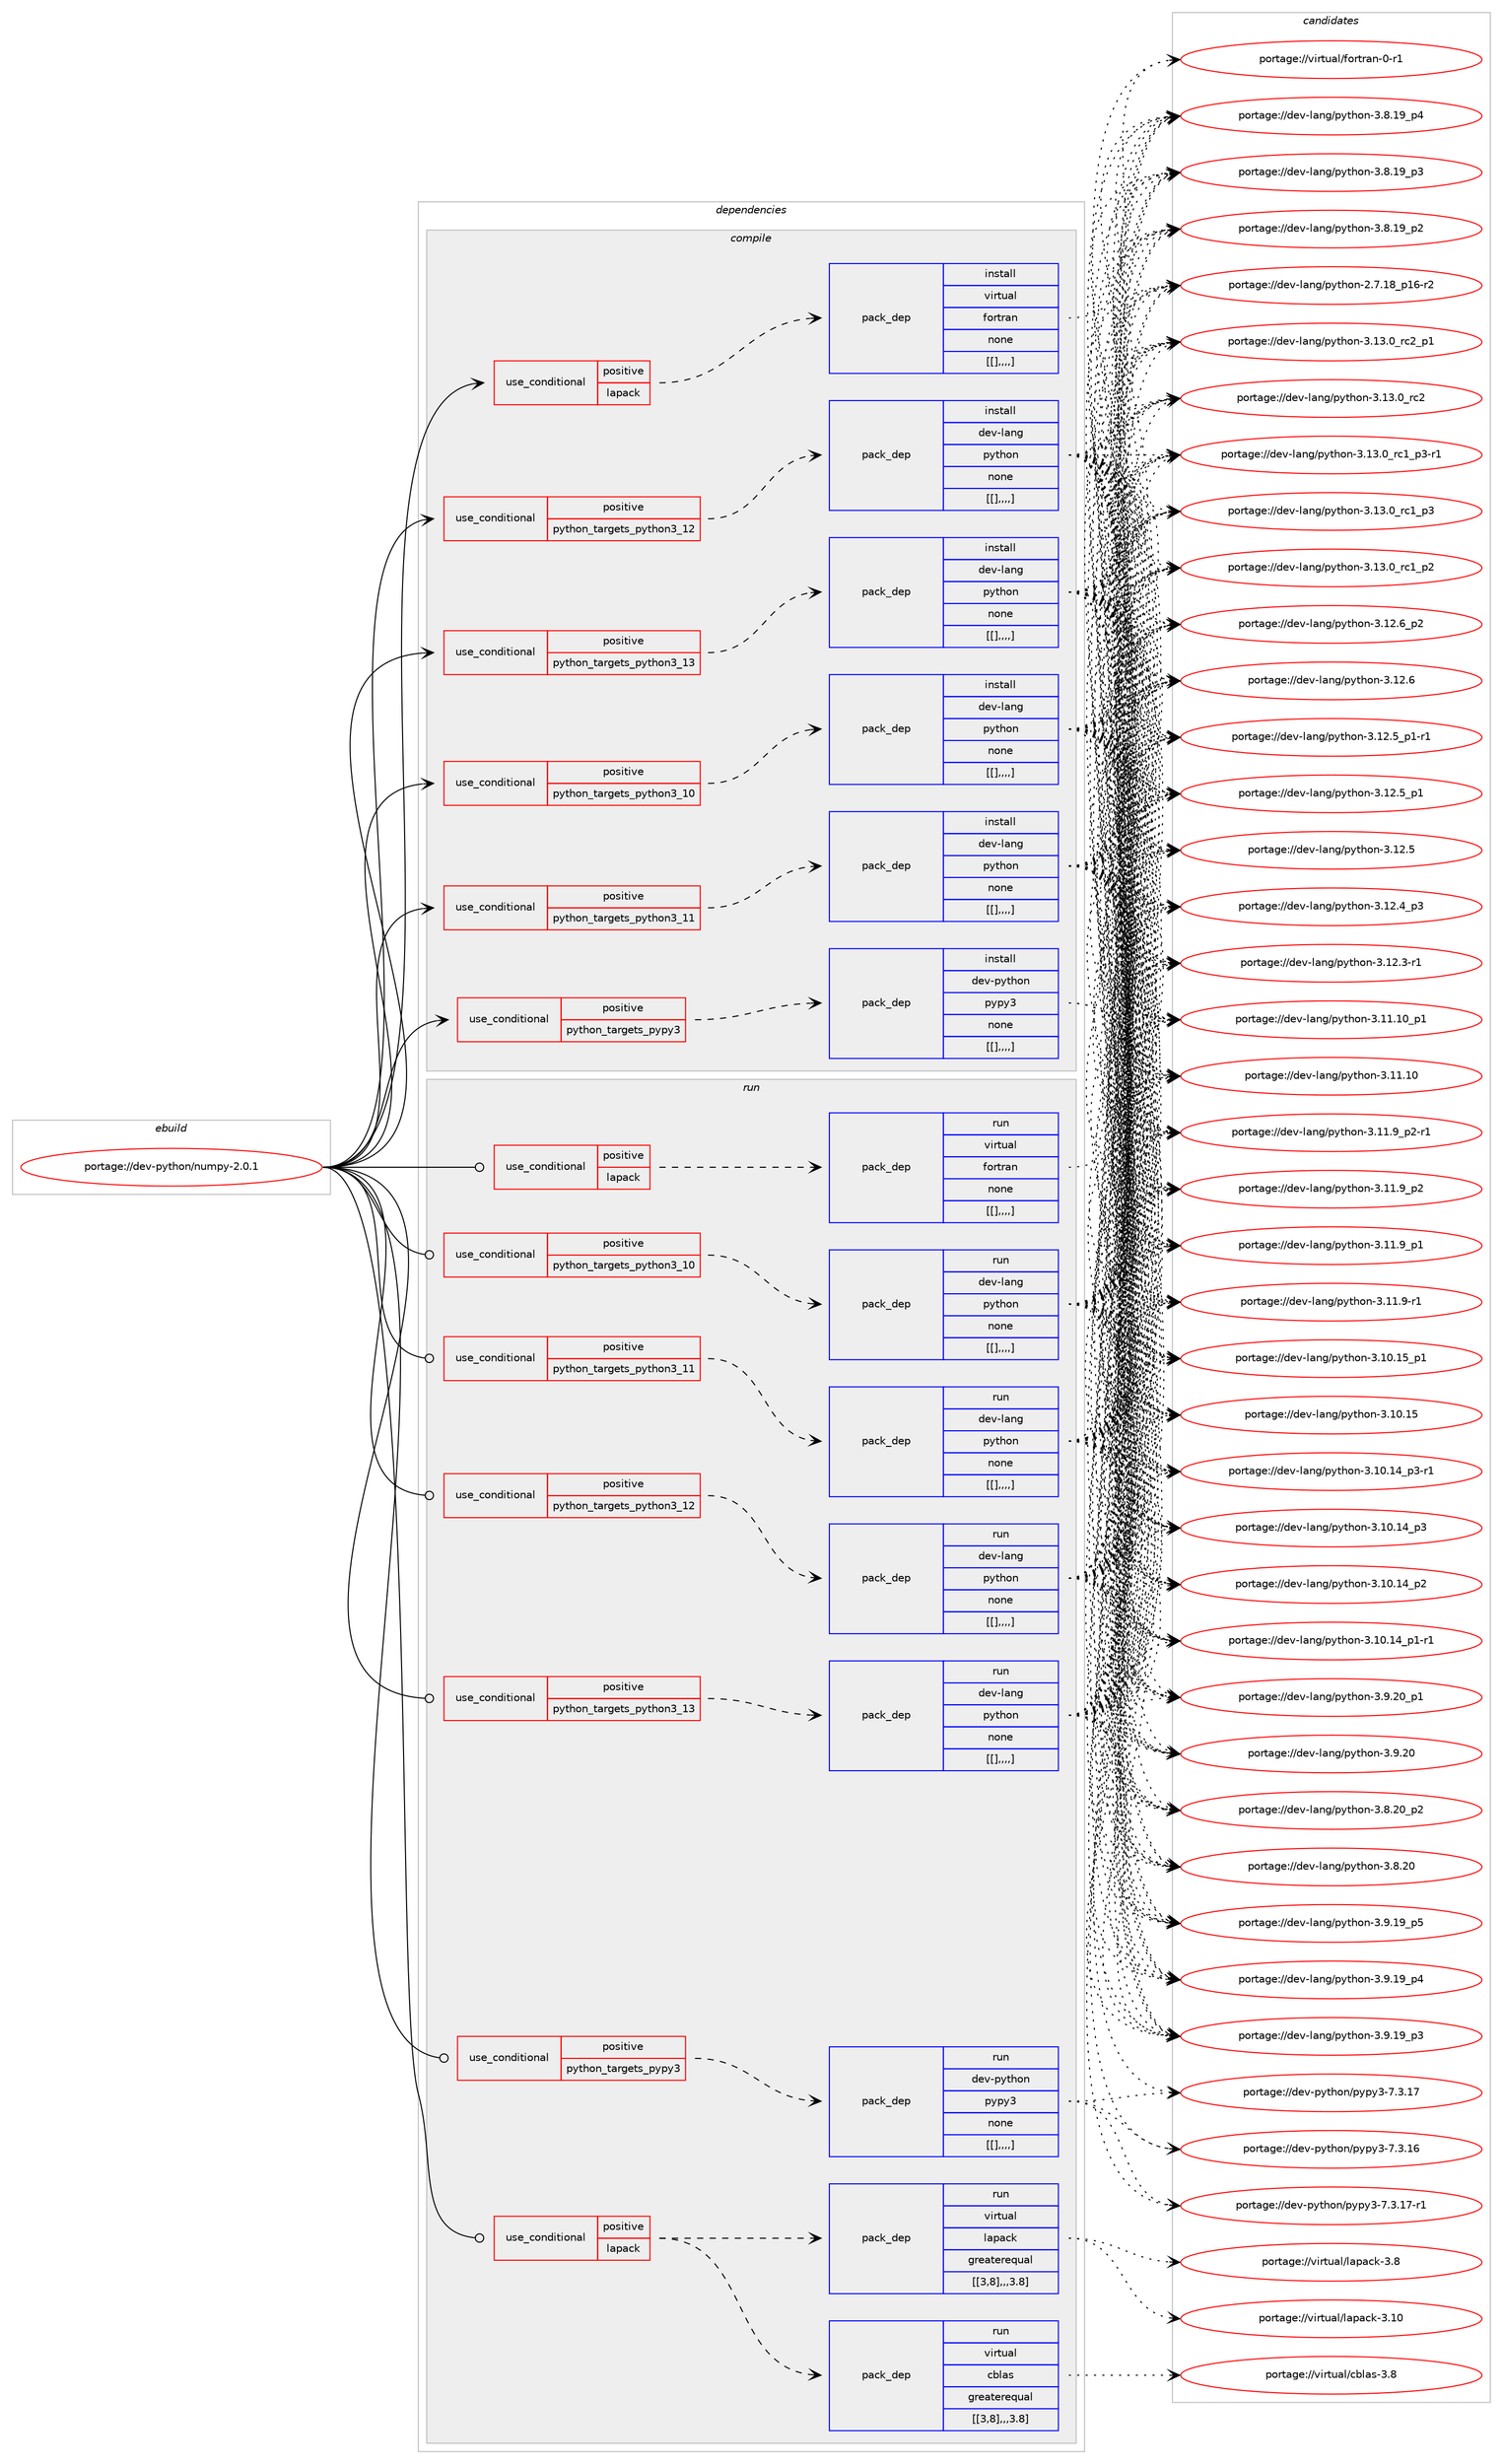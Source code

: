 digraph prolog {

# *************
# Graph options
# *************

newrank=true;
concentrate=true;
compound=true;
graph [rankdir=LR,fontname=Helvetica,fontsize=10,ranksep=1.5];#, ranksep=2.5, nodesep=0.2];
edge  [arrowhead=vee];
node  [fontname=Helvetica,fontsize=10];

# **********
# The ebuild
# **********

subgraph cluster_leftcol {
color=gray;
label=<<i>ebuild</i>>;
id [label="portage://dev-python/numpy-2.0.1", color=red, width=4, href="../dev-python/numpy-2.0.1.svg"];
}

# ****************
# The dependencies
# ****************

subgraph cluster_midcol {
color=gray;
label=<<i>dependencies</i>>;
subgraph cluster_compile {
fillcolor="#eeeeee";
style=filled;
label=<<i>compile</i>>;
subgraph cond36659 {
dependency154914 [label=<<TABLE BORDER="0" CELLBORDER="1" CELLSPACING="0" CELLPADDING="4"><TR><TD ROWSPAN="3" CELLPADDING="10">use_conditional</TD></TR><TR><TD>positive</TD></TR><TR><TD>lapack</TD></TR></TABLE>>, shape=none, color=red];
subgraph pack117041 {
dependency154915 [label=<<TABLE BORDER="0" CELLBORDER="1" CELLSPACING="0" CELLPADDING="4" WIDTH="220"><TR><TD ROWSPAN="6" CELLPADDING="30">pack_dep</TD></TR><TR><TD WIDTH="110">install</TD></TR><TR><TD>virtual</TD></TR><TR><TD>fortran</TD></TR><TR><TD>none</TD></TR><TR><TD>[[],,,,]</TD></TR></TABLE>>, shape=none, color=blue];
}
dependency154914:e -> dependency154915:w [weight=20,style="dashed",arrowhead="vee"];
}
id:e -> dependency154914:w [weight=20,style="solid",arrowhead="vee"];
subgraph cond36660 {
dependency154916 [label=<<TABLE BORDER="0" CELLBORDER="1" CELLSPACING="0" CELLPADDING="4"><TR><TD ROWSPAN="3" CELLPADDING="10">use_conditional</TD></TR><TR><TD>positive</TD></TR><TR><TD>python_targets_pypy3</TD></TR></TABLE>>, shape=none, color=red];
subgraph pack117042 {
dependency154917 [label=<<TABLE BORDER="0" CELLBORDER="1" CELLSPACING="0" CELLPADDING="4" WIDTH="220"><TR><TD ROWSPAN="6" CELLPADDING="30">pack_dep</TD></TR><TR><TD WIDTH="110">install</TD></TR><TR><TD>dev-python</TD></TR><TR><TD>pypy3</TD></TR><TR><TD>none</TD></TR><TR><TD>[[],,,,]</TD></TR></TABLE>>, shape=none, color=blue];
}
dependency154916:e -> dependency154917:w [weight=20,style="dashed",arrowhead="vee"];
}
id:e -> dependency154916:w [weight=20,style="solid",arrowhead="vee"];
subgraph cond36661 {
dependency154918 [label=<<TABLE BORDER="0" CELLBORDER="1" CELLSPACING="0" CELLPADDING="4"><TR><TD ROWSPAN="3" CELLPADDING="10">use_conditional</TD></TR><TR><TD>positive</TD></TR><TR><TD>python_targets_python3_10</TD></TR></TABLE>>, shape=none, color=red];
subgraph pack117043 {
dependency154919 [label=<<TABLE BORDER="0" CELLBORDER="1" CELLSPACING="0" CELLPADDING="4" WIDTH="220"><TR><TD ROWSPAN="6" CELLPADDING="30">pack_dep</TD></TR><TR><TD WIDTH="110">install</TD></TR><TR><TD>dev-lang</TD></TR><TR><TD>python</TD></TR><TR><TD>none</TD></TR><TR><TD>[[],,,,]</TD></TR></TABLE>>, shape=none, color=blue];
}
dependency154918:e -> dependency154919:w [weight=20,style="dashed",arrowhead="vee"];
}
id:e -> dependency154918:w [weight=20,style="solid",arrowhead="vee"];
subgraph cond36662 {
dependency154920 [label=<<TABLE BORDER="0" CELLBORDER="1" CELLSPACING="0" CELLPADDING="4"><TR><TD ROWSPAN="3" CELLPADDING="10">use_conditional</TD></TR><TR><TD>positive</TD></TR><TR><TD>python_targets_python3_11</TD></TR></TABLE>>, shape=none, color=red];
subgraph pack117044 {
dependency154921 [label=<<TABLE BORDER="0" CELLBORDER="1" CELLSPACING="0" CELLPADDING="4" WIDTH="220"><TR><TD ROWSPAN="6" CELLPADDING="30">pack_dep</TD></TR><TR><TD WIDTH="110">install</TD></TR><TR><TD>dev-lang</TD></TR><TR><TD>python</TD></TR><TR><TD>none</TD></TR><TR><TD>[[],,,,]</TD></TR></TABLE>>, shape=none, color=blue];
}
dependency154920:e -> dependency154921:w [weight=20,style="dashed",arrowhead="vee"];
}
id:e -> dependency154920:w [weight=20,style="solid",arrowhead="vee"];
subgraph cond36663 {
dependency154922 [label=<<TABLE BORDER="0" CELLBORDER="1" CELLSPACING="0" CELLPADDING="4"><TR><TD ROWSPAN="3" CELLPADDING="10">use_conditional</TD></TR><TR><TD>positive</TD></TR><TR><TD>python_targets_python3_12</TD></TR></TABLE>>, shape=none, color=red];
subgraph pack117045 {
dependency154923 [label=<<TABLE BORDER="0" CELLBORDER="1" CELLSPACING="0" CELLPADDING="4" WIDTH="220"><TR><TD ROWSPAN="6" CELLPADDING="30">pack_dep</TD></TR><TR><TD WIDTH="110">install</TD></TR><TR><TD>dev-lang</TD></TR><TR><TD>python</TD></TR><TR><TD>none</TD></TR><TR><TD>[[],,,,]</TD></TR></TABLE>>, shape=none, color=blue];
}
dependency154922:e -> dependency154923:w [weight=20,style="dashed",arrowhead="vee"];
}
id:e -> dependency154922:w [weight=20,style="solid",arrowhead="vee"];
subgraph cond36664 {
dependency154924 [label=<<TABLE BORDER="0" CELLBORDER="1" CELLSPACING="0" CELLPADDING="4"><TR><TD ROWSPAN="3" CELLPADDING="10">use_conditional</TD></TR><TR><TD>positive</TD></TR><TR><TD>python_targets_python3_13</TD></TR></TABLE>>, shape=none, color=red];
subgraph pack117046 {
dependency154925 [label=<<TABLE BORDER="0" CELLBORDER="1" CELLSPACING="0" CELLPADDING="4" WIDTH="220"><TR><TD ROWSPAN="6" CELLPADDING="30">pack_dep</TD></TR><TR><TD WIDTH="110">install</TD></TR><TR><TD>dev-lang</TD></TR><TR><TD>python</TD></TR><TR><TD>none</TD></TR><TR><TD>[[],,,,]</TD></TR></TABLE>>, shape=none, color=blue];
}
dependency154924:e -> dependency154925:w [weight=20,style="dashed",arrowhead="vee"];
}
id:e -> dependency154924:w [weight=20,style="solid",arrowhead="vee"];
}
subgraph cluster_compileandrun {
fillcolor="#eeeeee";
style=filled;
label=<<i>compile and run</i>>;
}
subgraph cluster_run {
fillcolor="#eeeeee";
style=filled;
label=<<i>run</i>>;
subgraph cond36665 {
dependency154926 [label=<<TABLE BORDER="0" CELLBORDER="1" CELLSPACING="0" CELLPADDING="4"><TR><TD ROWSPAN="3" CELLPADDING="10">use_conditional</TD></TR><TR><TD>positive</TD></TR><TR><TD>lapack</TD></TR></TABLE>>, shape=none, color=red];
subgraph pack117047 {
dependency154927 [label=<<TABLE BORDER="0" CELLBORDER="1" CELLSPACING="0" CELLPADDING="4" WIDTH="220"><TR><TD ROWSPAN="6" CELLPADDING="30">pack_dep</TD></TR><TR><TD WIDTH="110">run</TD></TR><TR><TD>virtual</TD></TR><TR><TD>cblas</TD></TR><TR><TD>greaterequal</TD></TR><TR><TD>[[3,8],,,3.8]</TD></TR></TABLE>>, shape=none, color=blue];
}
dependency154926:e -> dependency154927:w [weight=20,style="dashed",arrowhead="vee"];
subgraph pack117048 {
dependency154928 [label=<<TABLE BORDER="0" CELLBORDER="1" CELLSPACING="0" CELLPADDING="4" WIDTH="220"><TR><TD ROWSPAN="6" CELLPADDING="30">pack_dep</TD></TR><TR><TD WIDTH="110">run</TD></TR><TR><TD>virtual</TD></TR><TR><TD>lapack</TD></TR><TR><TD>greaterequal</TD></TR><TR><TD>[[3,8],,,3.8]</TD></TR></TABLE>>, shape=none, color=blue];
}
dependency154926:e -> dependency154928:w [weight=20,style="dashed",arrowhead="vee"];
}
id:e -> dependency154926:w [weight=20,style="solid",arrowhead="odot"];
subgraph cond36666 {
dependency154929 [label=<<TABLE BORDER="0" CELLBORDER="1" CELLSPACING="0" CELLPADDING="4"><TR><TD ROWSPAN="3" CELLPADDING="10">use_conditional</TD></TR><TR><TD>positive</TD></TR><TR><TD>lapack</TD></TR></TABLE>>, shape=none, color=red];
subgraph pack117049 {
dependency154930 [label=<<TABLE BORDER="0" CELLBORDER="1" CELLSPACING="0" CELLPADDING="4" WIDTH="220"><TR><TD ROWSPAN="6" CELLPADDING="30">pack_dep</TD></TR><TR><TD WIDTH="110">run</TD></TR><TR><TD>virtual</TD></TR><TR><TD>fortran</TD></TR><TR><TD>none</TD></TR><TR><TD>[[],,,,]</TD></TR></TABLE>>, shape=none, color=blue];
}
dependency154929:e -> dependency154930:w [weight=20,style="dashed",arrowhead="vee"];
}
id:e -> dependency154929:w [weight=20,style="solid",arrowhead="odot"];
subgraph cond36667 {
dependency154931 [label=<<TABLE BORDER="0" CELLBORDER="1" CELLSPACING="0" CELLPADDING="4"><TR><TD ROWSPAN="3" CELLPADDING="10">use_conditional</TD></TR><TR><TD>positive</TD></TR><TR><TD>python_targets_pypy3</TD></TR></TABLE>>, shape=none, color=red];
subgraph pack117050 {
dependency154932 [label=<<TABLE BORDER="0" CELLBORDER="1" CELLSPACING="0" CELLPADDING="4" WIDTH="220"><TR><TD ROWSPAN="6" CELLPADDING="30">pack_dep</TD></TR><TR><TD WIDTH="110">run</TD></TR><TR><TD>dev-python</TD></TR><TR><TD>pypy3</TD></TR><TR><TD>none</TD></TR><TR><TD>[[],,,,]</TD></TR></TABLE>>, shape=none, color=blue];
}
dependency154931:e -> dependency154932:w [weight=20,style="dashed",arrowhead="vee"];
}
id:e -> dependency154931:w [weight=20,style="solid",arrowhead="odot"];
subgraph cond36668 {
dependency154933 [label=<<TABLE BORDER="0" CELLBORDER="1" CELLSPACING="0" CELLPADDING="4"><TR><TD ROWSPAN="3" CELLPADDING="10">use_conditional</TD></TR><TR><TD>positive</TD></TR><TR><TD>python_targets_python3_10</TD></TR></TABLE>>, shape=none, color=red];
subgraph pack117051 {
dependency154934 [label=<<TABLE BORDER="0" CELLBORDER="1" CELLSPACING="0" CELLPADDING="4" WIDTH="220"><TR><TD ROWSPAN="6" CELLPADDING="30">pack_dep</TD></TR><TR><TD WIDTH="110">run</TD></TR><TR><TD>dev-lang</TD></TR><TR><TD>python</TD></TR><TR><TD>none</TD></TR><TR><TD>[[],,,,]</TD></TR></TABLE>>, shape=none, color=blue];
}
dependency154933:e -> dependency154934:w [weight=20,style="dashed",arrowhead="vee"];
}
id:e -> dependency154933:w [weight=20,style="solid",arrowhead="odot"];
subgraph cond36669 {
dependency154935 [label=<<TABLE BORDER="0" CELLBORDER="1" CELLSPACING="0" CELLPADDING="4"><TR><TD ROWSPAN="3" CELLPADDING="10">use_conditional</TD></TR><TR><TD>positive</TD></TR><TR><TD>python_targets_python3_11</TD></TR></TABLE>>, shape=none, color=red];
subgraph pack117052 {
dependency154936 [label=<<TABLE BORDER="0" CELLBORDER="1" CELLSPACING="0" CELLPADDING="4" WIDTH="220"><TR><TD ROWSPAN="6" CELLPADDING="30">pack_dep</TD></TR><TR><TD WIDTH="110">run</TD></TR><TR><TD>dev-lang</TD></TR><TR><TD>python</TD></TR><TR><TD>none</TD></TR><TR><TD>[[],,,,]</TD></TR></TABLE>>, shape=none, color=blue];
}
dependency154935:e -> dependency154936:w [weight=20,style="dashed",arrowhead="vee"];
}
id:e -> dependency154935:w [weight=20,style="solid",arrowhead="odot"];
subgraph cond36670 {
dependency154937 [label=<<TABLE BORDER="0" CELLBORDER="1" CELLSPACING="0" CELLPADDING="4"><TR><TD ROWSPAN="3" CELLPADDING="10">use_conditional</TD></TR><TR><TD>positive</TD></TR><TR><TD>python_targets_python3_12</TD></TR></TABLE>>, shape=none, color=red];
subgraph pack117053 {
dependency154938 [label=<<TABLE BORDER="0" CELLBORDER="1" CELLSPACING="0" CELLPADDING="4" WIDTH="220"><TR><TD ROWSPAN="6" CELLPADDING="30">pack_dep</TD></TR><TR><TD WIDTH="110">run</TD></TR><TR><TD>dev-lang</TD></TR><TR><TD>python</TD></TR><TR><TD>none</TD></TR><TR><TD>[[],,,,]</TD></TR></TABLE>>, shape=none, color=blue];
}
dependency154937:e -> dependency154938:w [weight=20,style="dashed",arrowhead="vee"];
}
id:e -> dependency154937:w [weight=20,style="solid",arrowhead="odot"];
subgraph cond36671 {
dependency154939 [label=<<TABLE BORDER="0" CELLBORDER="1" CELLSPACING="0" CELLPADDING="4"><TR><TD ROWSPAN="3" CELLPADDING="10">use_conditional</TD></TR><TR><TD>positive</TD></TR><TR><TD>python_targets_python3_13</TD></TR></TABLE>>, shape=none, color=red];
subgraph pack117054 {
dependency154940 [label=<<TABLE BORDER="0" CELLBORDER="1" CELLSPACING="0" CELLPADDING="4" WIDTH="220"><TR><TD ROWSPAN="6" CELLPADDING="30">pack_dep</TD></TR><TR><TD WIDTH="110">run</TD></TR><TR><TD>dev-lang</TD></TR><TR><TD>python</TD></TR><TR><TD>none</TD></TR><TR><TD>[[],,,,]</TD></TR></TABLE>>, shape=none, color=blue];
}
dependency154939:e -> dependency154940:w [weight=20,style="dashed",arrowhead="vee"];
}
id:e -> dependency154939:w [weight=20,style="solid",arrowhead="odot"];
}
}

# **************
# The candidates
# **************

subgraph cluster_choices {
rank=same;
color=gray;
label=<<i>candidates</i>>;

subgraph choice117041 {
color=black;
nodesep=1;
choice11810511411611797108471021111141161149711045484511449 [label="portage://virtual/fortran-0-r1", color=red, width=4,href="../virtual/fortran-0-r1.svg"];
dependency154915:e -> choice11810511411611797108471021111141161149711045484511449:w [style=dotted,weight="100"];
}
subgraph choice117042 {
color=black;
nodesep=1;
choice100101118451121211161041111104711212111212151455546514649554511449 [label="portage://dev-python/pypy3-7.3.17-r1", color=red, width=4,href="../dev-python/pypy3-7.3.17-r1.svg"];
choice10010111845112121116104111110471121211121215145554651464955 [label="portage://dev-python/pypy3-7.3.17", color=red, width=4,href="../dev-python/pypy3-7.3.17.svg"];
choice10010111845112121116104111110471121211121215145554651464954 [label="portage://dev-python/pypy3-7.3.16", color=red, width=4,href="../dev-python/pypy3-7.3.16.svg"];
dependency154917:e -> choice100101118451121211161041111104711212111212151455546514649554511449:w [style=dotted,weight="100"];
dependency154917:e -> choice10010111845112121116104111110471121211121215145554651464955:w [style=dotted,weight="100"];
dependency154917:e -> choice10010111845112121116104111110471121211121215145554651464954:w [style=dotted,weight="100"];
}
subgraph choice117043 {
color=black;
nodesep=1;
choice100101118451089711010347112121116104111110455146495146489511499509511249 [label="portage://dev-lang/python-3.13.0_rc2_p1", color=red, width=4,href="../dev-lang/python-3.13.0_rc2_p1.svg"];
choice10010111845108971101034711212111610411111045514649514648951149950 [label="portage://dev-lang/python-3.13.0_rc2", color=red, width=4,href="../dev-lang/python-3.13.0_rc2.svg"];
choice1001011184510897110103471121211161041111104551464951464895114994995112514511449 [label="portage://dev-lang/python-3.13.0_rc1_p3-r1", color=red, width=4,href="../dev-lang/python-3.13.0_rc1_p3-r1.svg"];
choice100101118451089711010347112121116104111110455146495146489511499499511251 [label="portage://dev-lang/python-3.13.0_rc1_p3", color=red, width=4,href="../dev-lang/python-3.13.0_rc1_p3.svg"];
choice100101118451089711010347112121116104111110455146495146489511499499511250 [label="portage://dev-lang/python-3.13.0_rc1_p2", color=red, width=4,href="../dev-lang/python-3.13.0_rc1_p2.svg"];
choice100101118451089711010347112121116104111110455146495046549511250 [label="portage://dev-lang/python-3.12.6_p2", color=red, width=4,href="../dev-lang/python-3.12.6_p2.svg"];
choice10010111845108971101034711212111610411111045514649504654 [label="portage://dev-lang/python-3.12.6", color=red, width=4,href="../dev-lang/python-3.12.6.svg"];
choice1001011184510897110103471121211161041111104551464950465395112494511449 [label="portage://dev-lang/python-3.12.5_p1-r1", color=red, width=4,href="../dev-lang/python-3.12.5_p1-r1.svg"];
choice100101118451089711010347112121116104111110455146495046539511249 [label="portage://dev-lang/python-3.12.5_p1", color=red, width=4,href="../dev-lang/python-3.12.5_p1.svg"];
choice10010111845108971101034711212111610411111045514649504653 [label="portage://dev-lang/python-3.12.5", color=red, width=4,href="../dev-lang/python-3.12.5.svg"];
choice100101118451089711010347112121116104111110455146495046529511251 [label="portage://dev-lang/python-3.12.4_p3", color=red, width=4,href="../dev-lang/python-3.12.4_p3.svg"];
choice100101118451089711010347112121116104111110455146495046514511449 [label="portage://dev-lang/python-3.12.3-r1", color=red, width=4,href="../dev-lang/python-3.12.3-r1.svg"];
choice10010111845108971101034711212111610411111045514649494649489511249 [label="portage://dev-lang/python-3.11.10_p1", color=red, width=4,href="../dev-lang/python-3.11.10_p1.svg"];
choice1001011184510897110103471121211161041111104551464949464948 [label="portage://dev-lang/python-3.11.10", color=red, width=4,href="../dev-lang/python-3.11.10.svg"];
choice1001011184510897110103471121211161041111104551464949465795112504511449 [label="portage://dev-lang/python-3.11.9_p2-r1", color=red, width=4,href="../dev-lang/python-3.11.9_p2-r1.svg"];
choice100101118451089711010347112121116104111110455146494946579511250 [label="portage://dev-lang/python-3.11.9_p2", color=red, width=4,href="../dev-lang/python-3.11.9_p2.svg"];
choice100101118451089711010347112121116104111110455146494946579511249 [label="portage://dev-lang/python-3.11.9_p1", color=red, width=4,href="../dev-lang/python-3.11.9_p1.svg"];
choice100101118451089711010347112121116104111110455146494946574511449 [label="portage://dev-lang/python-3.11.9-r1", color=red, width=4,href="../dev-lang/python-3.11.9-r1.svg"];
choice10010111845108971101034711212111610411111045514649484649539511249 [label="portage://dev-lang/python-3.10.15_p1", color=red, width=4,href="../dev-lang/python-3.10.15_p1.svg"];
choice1001011184510897110103471121211161041111104551464948464953 [label="portage://dev-lang/python-3.10.15", color=red, width=4,href="../dev-lang/python-3.10.15.svg"];
choice100101118451089711010347112121116104111110455146494846495295112514511449 [label="portage://dev-lang/python-3.10.14_p3-r1", color=red, width=4,href="../dev-lang/python-3.10.14_p3-r1.svg"];
choice10010111845108971101034711212111610411111045514649484649529511251 [label="portage://dev-lang/python-3.10.14_p3", color=red, width=4,href="../dev-lang/python-3.10.14_p3.svg"];
choice10010111845108971101034711212111610411111045514649484649529511250 [label="portage://dev-lang/python-3.10.14_p2", color=red, width=4,href="../dev-lang/python-3.10.14_p2.svg"];
choice100101118451089711010347112121116104111110455146494846495295112494511449 [label="portage://dev-lang/python-3.10.14_p1-r1", color=red, width=4,href="../dev-lang/python-3.10.14_p1-r1.svg"];
choice100101118451089711010347112121116104111110455146574650489511249 [label="portage://dev-lang/python-3.9.20_p1", color=red, width=4,href="../dev-lang/python-3.9.20_p1.svg"];
choice10010111845108971101034711212111610411111045514657465048 [label="portage://dev-lang/python-3.9.20", color=red, width=4,href="../dev-lang/python-3.9.20.svg"];
choice100101118451089711010347112121116104111110455146574649579511253 [label="portage://dev-lang/python-3.9.19_p5", color=red, width=4,href="../dev-lang/python-3.9.19_p5.svg"];
choice100101118451089711010347112121116104111110455146574649579511252 [label="portage://dev-lang/python-3.9.19_p4", color=red, width=4,href="../dev-lang/python-3.9.19_p4.svg"];
choice100101118451089711010347112121116104111110455146574649579511251 [label="portage://dev-lang/python-3.9.19_p3", color=red, width=4,href="../dev-lang/python-3.9.19_p3.svg"];
choice100101118451089711010347112121116104111110455146564650489511250 [label="portage://dev-lang/python-3.8.20_p2", color=red, width=4,href="../dev-lang/python-3.8.20_p2.svg"];
choice10010111845108971101034711212111610411111045514656465048 [label="portage://dev-lang/python-3.8.20", color=red, width=4,href="../dev-lang/python-3.8.20.svg"];
choice100101118451089711010347112121116104111110455146564649579511252 [label="portage://dev-lang/python-3.8.19_p4", color=red, width=4,href="../dev-lang/python-3.8.19_p4.svg"];
choice100101118451089711010347112121116104111110455146564649579511251 [label="portage://dev-lang/python-3.8.19_p3", color=red, width=4,href="../dev-lang/python-3.8.19_p3.svg"];
choice100101118451089711010347112121116104111110455146564649579511250 [label="portage://dev-lang/python-3.8.19_p2", color=red, width=4,href="../dev-lang/python-3.8.19_p2.svg"];
choice100101118451089711010347112121116104111110455046554649569511249544511450 [label="portage://dev-lang/python-2.7.18_p16-r2", color=red, width=4,href="../dev-lang/python-2.7.18_p16-r2.svg"];
dependency154919:e -> choice100101118451089711010347112121116104111110455146495146489511499509511249:w [style=dotted,weight="100"];
dependency154919:e -> choice10010111845108971101034711212111610411111045514649514648951149950:w [style=dotted,weight="100"];
dependency154919:e -> choice1001011184510897110103471121211161041111104551464951464895114994995112514511449:w [style=dotted,weight="100"];
dependency154919:e -> choice100101118451089711010347112121116104111110455146495146489511499499511251:w [style=dotted,weight="100"];
dependency154919:e -> choice100101118451089711010347112121116104111110455146495146489511499499511250:w [style=dotted,weight="100"];
dependency154919:e -> choice100101118451089711010347112121116104111110455146495046549511250:w [style=dotted,weight="100"];
dependency154919:e -> choice10010111845108971101034711212111610411111045514649504654:w [style=dotted,weight="100"];
dependency154919:e -> choice1001011184510897110103471121211161041111104551464950465395112494511449:w [style=dotted,weight="100"];
dependency154919:e -> choice100101118451089711010347112121116104111110455146495046539511249:w [style=dotted,weight="100"];
dependency154919:e -> choice10010111845108971101034711212111610411111045514649504653:w [style=dotted,weight="100"];
dependency154919:e -> choice100101118451089711010347112121116104111110455146495046529511251:w [style=dotted,weight="100"];
dependency154919:e -> choice100101118451089711010347112121116104111110455146495046514511449:w [style=dotted,weight="100"];
dependency154919:e -> choice10010111845108971101034711212111610411111045514649494649489511249:w [style=dotted,weight="100"];
dependency154919:e -> choice1001011184510897110103471121211161041111104551464949464948:w [style=dotted,weight="100"];
dependency154919:e -> choice1001011184510897110103471121211161041111104551464949465795112504511449:w [style=dotted,weight="100"];
dependency154919:e -> choice100101118451089711010347112121116104111110455146494946579511250:w [style=dotted,weight="100"];
dependency154919:e -> choice100101118451089711010347112121116104111110455146494946579511249:w [style=dotted,weight="100"];
dependency154919:e -> choice100101118451089711010347112121116104111110455146494946574511449:w [style=dotted,weight="100"];
dependency154919:e -> choice10010111845108971101034711212111610411111045514649484649539511249:w [style=dotted,weight="100"];
dependency154919:e -> choice1001011184510897110103471121211161041111104551464948464953:w [style=dotted,weight="100"];
dependency154919:e -> choice100101118451089711010347112121116104111110455146494846495295112514511449:w [style=dotted,weight="100"];
dependency154919:e -> choice10010111845108971101034711212111610411111045514649484649529511251:w [style=dotted,weight="100"];
dependency154919:e -> choice10010111845108971101034711212111610411111045514649484649529511250:w [style=dotted,weight="100"];
dependency154919:e -> choice100101118451089711010347112121116104111110455146494846495295112494511449:w [style=dotted,weight="100"];
dependency154919:e -> choice100101118451089711010347112121116104111110455146574650489511249:w [style=dotted,weight="100"];
dependency154919:e -> choice10010111845108971101034711212111610411111045514657465048:w [style=dotted,weight="100"];
dependency154919:e -> choice100101118451089711010347112121116104111110455146574649579511253:w [style=dotted,weight="100"];
dependency154919:e -> choice100101118451089711010347112121116104111110455146574649579511252:w [style=dotted,weight="100"];
dependency154919:e -> choice100101118451089711010347112121116104111110455146574649579511251:w [style=dotted,weight="100"];
dependency154919:e -> choice100101118451089711010347112121116104111110455146564650489511250:w [style=dotted,weight="100"];
dependency154919:e -> choice10010111845108971101034711212111610411111045514656465048:w [style=dotted,weight="100"];
dependency154919:e -> choice100101118451089711010347112121116104111110455146564649579511252:w [style=dotted,weight="100"];
dependency154919:e -> choice100101118451089711010347112121116104111110455146564649579511251:w [style=dotted,weight="100"];
dependency154919:e -> choice100101118451089711010347112121116104111110455146564649579511250:w [style=dotted,weight="100"];
dependency154919:e -> choice100101118451089711010347112121116104111110455046554649569511249544511450:w [style=dotted,weight="100"];
}
subgraph choice117044 {
color=black;
nodesep=1;
choice100101118451089711010347112121116104111110455146495146489511499509511249 [label="portage://dev-lang/python-3.13.0_rc2_p1", color=red, width=4,href="../dev-lang/python-3.13.0_rc2_p1.svg"];
choice10010111845108971101034711212111610411111045514649514648951149950 [label="portage://dev-lang/python-3.13.0_rc2", color=red, width=4,href="../dev-lang/python-3.13.0_rc2.svg"];
choice1001011184510897110103471121211161041111104551464951464895114994995112514511449 [label="portage://dev-lang/python-3.13.0_rc1_p3-r1", color=red, width=4,href="../dev-lang/python-3.13.0_rc1_p3-r1.svg"];
choice100101118451089711010347112121116104111110455146495146489511499499511251 [label="portage://dev-lang/python-3.13.0_rc1_p3", color=red, width=4,href="../dev-lang/python-3.13.0_rc1_p3.svg"];
choice100101118451089711010347112121116104111110455146495146489511499499511250 [label="portage://dev-lang/python-3.13.0_rc1_p2", color=red, width=4,href="../dev-lang/python-3.13.0_rc1_p2.svg"];
choice100101118451089711010347112121116104111110455146495046549511250 [label="portage://dev-lang/python-3.12.6_p2", color=red, width=4,href="../dev-lang/python-3.12.6_p2.svg"];
choice10010111845108971101034711212111610411111045514649504654 [label="portage://dev-lang/python-3.12.6", color=red, width=4,href="../dev-lang/python-3.12.6.svg"];
choice1001011184510897110103471121211161041111104551464950465395112494511449 [label="portage://dev-lang/python-3.12.5_p1-r1", color=red, width=4,href="../dev-lang/python-3.12.5_p1-r1.svg"];
choice100101118451089711010347112121116104111110455146495046539511249 [label="portage://dev-lang/python-3.12.5_p1", color=red, width=4,href="../dev-lang/python-3.12.5_p1.svg"];
choice10010111845108971101034711212111610411111045514649504653 [label="portage://dev-lang/python-3.12.5", color=red, width=4,href="../dev-lang/python-3.12.5.svg"];
choice100101118451089711010347112121116104111110455146495046529511251 [label="portage://dev-lang/python-3.12.4_p3", color=red, width=4,href="../dev-lang/python-3.12.4_p3.svg"];
choice100101118451089711010347112121116104111110455146495046514511449 [label="portage://dev-lang/python-3.12.3-r1", color=red, width=4,href="../dev-lang/python-3.12.3-r1.svg"];
choice10010111845108971101034711212111610411111045514649494649489511249 [label="portage://dev-lang/python-3.11.10_p1", color=red, width=4,href="../dev-lang/python-3.11.10_p1.svg"];
choice1001011184510897110103471121211161041111104551464949464948 [label="portage://dev-lang/python-3.11.10", color=red, width=4,href="../dev-lang/python-3.11.10.svg"];
choice1001011184510897110103471121211161041111104551464949465795112504511449 [label="portage://dev-lang/python-3.11.9_p2-r1", color=red, width=4,href="../dev-lang/python-3.11.9_p2-r1.svg"];
choice100101118451089711010347112121116104111110455146494946579511250 [label="portage://dev-lang/python-3.11.9_p2", color=red, width=4,href="../dev-lang/python-3.11.9_p2.svg"];
choice100101118451089711010347112121116104111110455146494946579511249 [label="portage://dev-lang/python-3.11.9_p1", color=red, width=4,href="../dev-lang/python-3.11.9_p1.svg"];
choice100101118451089711010347112121116104111110455146494946574511449 [label="portage://dev-lang/python-3.11.9-r1", color=red, width=4,href="../dev-lang/python-3.11.9-r1.svg"];
choice10010111845108971101034711212111610411111045514649484649539511249 [label="portage://dev-lang/python-3.10.15_p1", color=red, width=4,href="../dev-lang/python-3.10.15_p1.svg"];
choice1001011184510897110103471121211161041111104551464948464953 [label="portage://dev-lang/python-3.10.15", color=red, width=4,href="../dev-lang/python-3.10.15.svg"];
choice100101118451089711010347112121116104111110455146494846495295112514511449 [label="portage://dev-lang/python-3.10.14_p3-r1", color=red, width=4,href="../dev-lang/python-3.10.14_p3-r1.svg"];
choice10010111845108971101034711212111610411111045514649484649529511251 [label="portage://dev-lang/python-3.10.14_p3", color=red, width=4,href="../dev-lang/python-3.10.14_p3.svg"];
choice10010111845108971101034711212111610411111045514649484649529511250 [label="portage://dev-lang/python-3.10.14_p2", color=red, width=4,href="../dev-lang/python-3.10.14_p2.svg"];
choice100101118451089711010347112121116104111110455146494846495295112494511449 [label="portage://dev-lang/python-3.10.14_p1-r1", color=red, width=4,href="../dev-lang/python-3.10.14_p1-r1.svg"];
choice100101118451089711010347112121116104111110455146574650489511249 [label="portage://dev-lang/python-3.9.20_p1", color=red, width=4,href="../dev-lang/python-3.9.20_p1.svg"];
choice10010111845108971101034711212111610411111045514657465048 [label="portage://dev-lang/python-3.9.20", color=red, width=4,href="../dev-lang/python-3.9.20.svg"];
choice100101118451089711010347112121116104111110455146574649579511253 [label="portage://dev-lang/python-3.9.19_p5", color=red, width=4,href="../dev-lang/python-3.9.19_p5.svg"];
choice100101118451089711010347112121116104111110455146574649579511252 [label="portage://dev-lang/python-3.9.19_p4", color=red, width=4,href="../dev-lang/python-3.9.19_p4.svg"];
choice100101118451089711010347112121116104111110455146574649579511251 [label="portage://dev-lang/python-3.9.19_p3", color=red, width=4,href="../dev-lang/python-3.9.19_p3.svg"];
choice100101118451089711010347112121116104111110455146564650489511250 [label="portage://dev-lang/python-3.8.20_p2", color=red, width=4,href="../dev-lang/python-3.8.20_p2.svg"];
choice10010111845108971101034711212111610411111045514656465048 [label="portage://dev-lang/python-3.8.20", color=red, width=4,href="../dev-lang/python-3.8.20.svg"];
choice100101118451089711010347112121116104111110455146564649579511252 [label="portage://dev-lang/python-3.8.19_p4", color=red, width=4,href="../dev-lang/python-3.8.19_p4.svg"];
choice100101118451089711010347112121116104111110455146564649579511251 [label="portage://dev-lang/python-3.8.19_p3", color=red, width=4,href="../dev-lang/python-3.8.19_p3.svg"];
choice100101118451089711010347112121116104111110455146564649579511250 [label="portage://dev-lang/python-3.8.19_p2", color=red, width=4,href="../dev-lang/python-3.8.19_p2.svg"];
choice100101118451089711010347112121116104111110455046554649569511249544511450 [label="portage://dev-lang/python-2.7.18_p16-r2", color=red, width=4,href="../dev-lang/python-2.7.18_p16-r2.svg"];
dependency154921:e -> choice100101118451089711010347112121116104111110455146495146489511499509511249:w [style=dotted,weight="100"];
dependency154921:e -> choice10010111845108971101034711212111610411111045514649514648951149950:w [style=dotted,weight="100"];
dependency154921:e -> choice1001011184510897110103471121211161041111104551464951464895114994995112514511449:w [style=dotted,weight="100"];
dependency154921:e -> choice100101118451089711010347112121116104111110455146495146489511499499511251:w [style=dotted,weight="100"];
dependency154921:e -> choice100101118451089711010347112121116104111110455146495146489511499499511250:w [style=dotted,weight="100"];
dependency154921:e -> choice100101118451089711010347112121116104111110455146495046549511250:w [style=dotted,weight="100"];
dependency154921:e -> choice10010111845108971101034711212111610411111045514649504654:w [style=dotted,weight="100"];
dependency154921:e -> choice1001011184510897110103471121211161041111104551464950465395112494511449:w [style=dotted,weight="100"];
dependency154921:e -> choice100101118451089711010347112121116104111110455146495046539511249:w [style=dotted,weight="100"];
dependency154921:e -> choice10010111845108971101034711212111610411111045514649504653:w [style=dotted,weight="100"];
dependency154921:e -> choice100101118451089711010347112121116104111110455146495046529511251:w [style=dotted,weight="100"];
dependency154921:e -> choice100101118451089711010347112121116104111110455146495046514511449:w [style=dotted,weight="100"];
dependency154921:e -> choice10010111845108971101034711212111610411111045514649494649489511249:w [style=dotted,weight="100"];
dependency154921:e -> choice1001011184510897110103471121211161041111104551464949464948:w [style=dotted,weight="100"];
dependency154921:e -> choice1001011184510897110103471121211161041111104551464949465795112504511449:w [style=dotted,weight="100"];
dependency154921:e -> choice100101118451089711010347112121116104111110455146494946579511250:w [style=dotted,weight="100"];
dependency154921:e -> choice100101118451089711010347112121116104111110455146494946579511249:w [style=dotted,weight="100"];
dependency154921:e -> choice100101118451089711010347112121116104111110455146494946574511449:w [style=dotted,weight="100"];
dependency154921:e -> choice10010111845108971101034711212111610411111045514649484649539511249:w [style=dotted,weight="100"];
dependency154921:e -> choice1001011184510897110103471121211161041111104551464948464953:w [style=dotted,weight="100"];
dependency154921:e -> choice100101118451089711010347112121116104111110455146494846495295112514511449:w [style=dotted,weight="100"];
dependency154921:e -> choice10010111845108971101034711212111610411111045514649484649529511251:w [style=dotted,weight="100"];
dependency154921:e -> choice10010111845108971101034711212111610411111045514649484649529511250:w [style=dotted,weight="100"];
dependency154921:e -> choice100101118451089711010347112121116104111110455146494846495295112494511449:w [style=dotted,weight="100"];
dependency154921:e -> choice100101118451089711010347112121116104111110455146574650489511249:w [style=dotted,weight="100"];
dependency154921:e -> choice10010111845108971101034711212111610411111045514657465048:w [style=dotted,weight="100"];
dependency154921:e -> choice100101118451089711010347112121116104111110455146574649579511253:w [style=dotted,weight="100"];
dependency154921:e -> choice100101118451089711010347112121116104111110455146574649579511252:w [style=dotted,weight="100"];
dependency154921:e -> choice100101118451089711010347112121116104111110455146574649579511251:w [style=dotted,weight="100"];
dependency154921:e -> choice100101118451089711010347112121116104111110455146564650489511250:w [style=dotted,weight="100"];
dependency154921:e -> choice10010111845108971101034711212111610411111045514656465048:w [style=dotted,weight="100"];
dependency154921:e -> choice100101118451089711010347112121116104111110455146564649579511252:w [style=dotted,weight="100"];
dependency154921:e -> choice100101118451089711010347112121116104111110455146564649579511251:w [style=dotted,weight="100"];
dependency154921:e -> choice100101118451089711010347112121116104111110455146564649579511250:w [style=dotted,weight="100"];
dependency154921:e -> choice100101118451089711010347112121116104111110455046554649569511249544511450:w [style=dotted,weight="100"];
}
subgraph choice117045 {
color=black;
nodesep=1;
choice100101118451089711010347112121116104111110455146495146489511499509511249 [label="portage://dev-lang/python-3.13.0_rc2_p1", color=red, width=4,href="../dev-lang/python-3.13.0_rc2_p1.svg"];
choice10010111845108971101034711212111610411111045514649514648951149950 [label="portage://dev-lang/python-3.13.0_rc2", color=red, width=4,href="../dev-lang/python-3.13.0_rc2.svg"];
choice1001011184510897110103471121211161041111104551464951464895114994995112514511449 [label="portage://dev-lang/python-3.13.0_rc1_p3-r1", color=red, width=4,href="../dev-lang/python-3.13.0_rc1_p3-r1.svg"];
choice100101118451089711010347112121116104111110455146495146489511499499511251 [label="portage://dev-lang/python-3.13.0_rc1_p3", color=red, width=4,href="../dev-lang/python-3.13.0_rc1_p3.svg"];
choice100101118451089711010347112121116104111110455146495146489511499499511250 [label="portage://dev-lang/python-3.13.0_rc1_p2", color=red, width=4,href="../dev-lang/python-3.13.0_rc1_p2.svg"];
choice100101118451089711010347112121116104111110455146495046549511250 [label="portage://dev-lang/python-3.12.6_p2", color=red, width=4,href="../dev-lang/python-3.12.6_p2.svg"];
choice10010111845108971101034711212111610411111045514649504654 [label="portage://dev-lang/python-3.12.6", color=red, width=4,href="../dev-lang/python-3.12.6.svg"];
choice1001011184510897110103471121211161041111104551464950465395112494511449 [label="portage://dev-lang/python-3.12.5_p1-r1", color=red, width=4,href="../dev-lang/python-3.12.5_p1-r1.svg"];
choice100101118451089711010347112121116104111110455146495046539511249 [label="portage://dev-lang/python-3.12.5_p1", color=red, width=4,href="../dev-lang/python-3.12.5_p1.svg"];
choice10010111845108971101034711212111610411111045514649504653 [label="portage://dev-lang/python-3.12.5", color=red, width=4,href="../dev-lang/python-3.12.5.svg"];
choice100101118451089711010347112121116104111110455146495046529511251 [label="portage://dev-lang/python-3.12.4_p3", color=red, width=4,href="../dev-lang/python-3.12.4_p3.svg"];
choice100101118451089711010347112121116104111110455146495046514511449 [label="portage://dev-lang/python-3.12.3-r1", color=red, width=4,href="../dev-lang/python-3.12.3-r1.svg"];
choice10010111845108971101034711212111610411111045514649494649489511249 [label="portage://dev-lang/python-3.11.10_p1", color=red, width=4,href="../dev-lang/python-3.11.10_p1.svg"];
choice1001011184510897110103471121211161041111104551464949464948 [label="portage://dev-lang/python-3.11.10", color=red, width=4,href="../dev-lang/python-3.11.10.svg"];
choice1001011184510897110103471121211161041111104551464949465795112504511449 [label="portage://dev-lang/python-3.11.9_p2-r1", color=red, width=4,href="../dev-lang/python-3.11.9_p2-r1.svg"];
choice100101118451089711010347112121116104111110455146494946579511250 [label="portage://dev-lang/python-3.11.9_p2", color=red, width=4,href="../dev-lang/python-3.11.9_p2.svg"];
choice100101118451089711010347112121116104111110455146494946579511249 [label="portage://dev-lang/python-3.11.9_p1", color=red, width=4,href="../dev-lang/python-3.11.9_p1.svg"];
choice100101118451089711010347112121116104111110455146494946574511449 [label="portage://dev-lang/python-3.11.9-r1", color=red, width=4,href="../dev-lang/python-3.11.9-r1.svg"];
choice10010111845108971101034711212111610411111045514649484649539511249 [label="portage://dev-lang/python-3.10.15_p1", color=red, width=4,href="../dev-lang/python-3.10.15_p1.svg"];
choice1001011184510897110103471121211161041111104551464948464953 [label="portage://dev-lang/python-3.10.15", color=red, width=4,href="../dev-lang/python-3.10.15.svg"];
choice100101118451089711010347112121116104111110455146494846495295112514511449 [label="portage://dev-lang/python-3.10.14_p3-r1", color=red, width=4,href="../dev-lang/python-3.10.14_p3-r1.svg"];
choice10010111845108971101034711212111610411111045514649484649529511251 [label="portage://dev-lang/python-3.10.14_p3", color=red, width=4,href="../dev-lang/python-3.10.14_p3.svg"];
choice10010111845108971101034711212111610411111045514649484649529511250 [label="portage://dev-lang/python-3.10.14_p2", color=red, width=4,href="../dev-lang/python-3.10.14_p2.svg"];
choice100101118451089711010347112121116104111110455146494846495295112494511449 [label="portage://dev-lang/python-3.10.14_p1-r1", color=red, width=4,href="../dev-lang/python-3.10.14_p1-r1.svg"];
choice100101118451089711010347112121116104111110455146574650489511249 [label="portage://dev-lang/python-3.9.20_p1", color=red, width=4,href="../dev-lang/python-3.9.20_p1.svg"];
choice10010111845108971101034711212111610411111045514657465048 [label="portage://dev-lang/python-3.9.20", color=red, width=4,href="../dev-lang/python-3.9.20.svg"];
choice100101118451089711010347112121116104111110455146574649579511253 [label="portage://dev-lang/python-3.9.19_p5", color=red, width=4,href="../dev-lang/python-3.9.19_p5.svg"];
choice100101118451089711010347112121116104111110455146574649579511252 [label="portage://dev-lang/python-3.9.19_p4", color=red, width=4,href="../dev-lang/python-3.9.19_p4.svg"];
choice100101118451089711010347112121116104111110455146574649579511251 [label="portage://dev-lang/python-3.9.19_p3", color=red, width=4,href="../dev-lang/python-3.9.19_p3.svg"];
choice100101118451089711010347112121116104111110455146564650489511250 [label="portage://dev-lang/python-3.8.20_p2", color=red, width=4,href="../dev-lang/python-3.8.20_p2.svg"];
choice10010111845108971101034711212111610411111045514656465048 [label="portage://dev-lang/python-3.8.20", color=red, width=4,href="../dev-lang/python-3.8.20.svg"];
choice100101118451089711010347112121116104111110455146564649579511252 [label="portage://dev-lang/python-3.8.19_p4", color=red, width=4,href="../dev-lang/python-3.8.19_p4.svg"];
choice100101118451089711010347112121116104111110455146564649579511251 [label="portage://dev-lang/python-3.8.19_p3", color=red, width=4,href="../dev-lang/python-3.8.19_p3.svg"];
choice100101118451089711010347112121116104111110455146564649579511250 [label="portage://dev-lang/python-3.8.19_p2", color=red, width=4,href="../dev-lang/python-3.8.19_p2.svg"];
choice100101118451089711010347112121116104111110455046554649569511249544511450 [label="portage://dev-lang/python-2.7.18_p16-r2", color=red, width=4,href="../dev-lang/python-2.7.18_p16-r2.svg"];
dependency154923:e -> choice100101118451089711010347112121116104111110455146495146489511499509511249:w [style=dotted,weight="100"];
dependency154923:e -> choice10010111845108971101034711212111610411111045514649514648951149950:w [style=dotted,weight="100"];
dependency154923:e -> choice1001011184510897110103471121211161041111104551464951464895114994995112514511449:w [style=dotted,weight="100"];
dependency154923:e -> choice100101118451089711010347112121116104111110455146495146489511499499511251:w [style=dotted,weight="100"];
dependency154923:e -> choice100101118451089711010347112121116104111110455146495146489511499499511250:w [style=dotted,weight="100"];
dependency154923:e -> choice100101118451089711010347112121116104111110455146495046549511250:w [style=dotted,weight="100"];
dependency154923:e -> choice10010111845108971101034711212111610411111045514649504654:w [style=dotted,weight="100"];
dependency154923:e -> choice1001011184510897110103471121211161041111104551464950465395112494511449:w [style=dotted,weight="100"];
dependency154923:e -> choice100101118451089711010347112121116104111110455146495046539511249:w [style=dotted,weight="100"];
dependency154923:e -> choice10010111845108971101034711212111610411111045514649504653:w [style=dotted,weight="100"];
dependency154923:e -> choice100101118451089711010347112121116104111110455146495046529511251:w [style=dotted,weight="100"];
dependency154923:e -> choice100101118451089711010347112121116104111110455146495046514511449:w [style=dotted,weight="100"];
dependency154923:e -> choice10010111845108971101034711212111610411111045514649494649489511249:w [style=dotted,weight="100"];
dependency154923:e -> choice1001011184510897110103471121211161041111104551464949464948:w [style=dotted,weight="100"];
dependency154923:e -> choice1001011184510897110103471121211161041111104551464949465795112504511449:w [style=dotted,weight="100"];
dependency154923:e -> choice100101118451089711010347112121116104111110455146494946579511250:w [style=dotted,weight="100"];
dependency154923:e -> choice100101118451089711010347112121116104111110455146494946579511249:w [style=dotted,weight="100"];
dependency154923:e -> choice100101118451089711010347112121116104111110455146494946574511449:w [style=dotted,weight="100"];
dependency154923:e -> choice10010111845108971101034711212111610411111045514649484649539511249:w [style=dotted,weight="100"];
dependency154923:e -> choice1001011184510897110103471121211161041111104551464948464953:w [style=dotted,weight="100"];
dependency154923:e -> choice100101118451089711010347112121116104111110455146494846495295112514511449:w [style=dotted,weight="100"];
dependency154923:e -> choice10010111845108971101034711212111610411111045514649484649529511251:w [style=dotted,weight="100"];
dependency154923:e -> choice10010111845108971101034711212111610411111045514649484649529511250:w [style=dotted,weight="100"];
dependency154923:e -> choice100101118451089711010347112121116104111110455146494846495295112494511449:w [style=dotted,weight="100"];
dependency154923:e -> choice100101118451089711010347112121116104111110455146574650489511249:w [style=dotted,weight="100"];
dependency154923:e -> choice10010111845108971101034711212111610411111045514657465048:w [style=dotted,weight="100"];
dependency154923:e -> choice100101118451089711010347112121116104111110455146574649579511253:w [style=dotted,weight="100"];
dependency154923:e -> choice100101118451089711010347112121116104111110455146574649579511252:w [style=dotted,weight="100"];
dependency154923:e -> choice100101118451089711010347112121116104111110455146574649579511251:w [style=dotted,weight="100"];
dependency154923:e -> choice100101118451089711010347112121116104111110455146564650489511250:w [style=dotted,weight="100"];
dependency154923:e -> choice10010111845108971101034711212111610411111045514656465048:w [style=dotted,weight="100"];
dependency154923:e -> choice100101118451089711010347112121116104111110455146564649579511252:w [style=dotted,weight="100"];
dependency154923:e -> choice100101118451089711010347112121116104111110455146564649579511251:w [style=dotted,weight="100"];
dependency154923:e -> choice100101118451089711010347112121116104111110455146564649579511250:w [style=dotted,weight="100"];
dependency154923:e -> choice100101118451089711010347112121116104111110455046554649569511249544511450:w [style=dotted,weight="100"];
}
subgraph choice117046 {
color=black;
nodesep=1;
choice100101118451089711010347112121116104111110455146495146489511499509511249 [label="portage://dev-lang/python-3.13.0_rc2_p1", color=red, width=4,href="../dev-lang/python-3.13.0_rc2_p1.svg"];
choice10010111845108971101034711212111610411111045514649514648951149950 [label="portage://dev-lang/python-3.13.0_rc2", color=red, width=4,href="../dev-lang/python-3.13.0_rc2.svg"];
choice1001011184510897110103471121211161041111104551464951464895114994995112514511449 [label="portage://dev-lang/python-3.13.0_rc1_p3-r1", color=red, width=4,href="../dev-lang/python-3.13.0_rc1_p3-r1.svg"];
choice100101118451089711010347112121116104111110455146495146489511499499511251 [label="portage://dev-lang/python-3.13.0_rc1_p3", color=red, width=4,href="../dev-lang/python-3.13.0_rc1_p3.svg"];
choice100101118451089711010347112121116104111110455146495146489511499499511250 [label="portage://dev-lang/python-3.13.0_rc1_p2", color=red, width=4,href="../dev-lang/python-3.13.0_rc1_p2.svg"];
choice100101118451089711010347112121116104111110455146495046549511250 [label="portage://dev-lang/python-3.12.6_p2", color=red, width=4,href="../dev-lang/python-3.12.6_p2.svg"];
choice10010111845108971101034711212111610411111045514649504654 [label="portage://dev-lang/python-3.12.6", color=red, width=4,href="../dev-lang/python-3.12.6.svg"];
choice1001011184510897110103471121211161041111104551464950465395112494511449 [label="portage://dev-lang/python-3.12.5_p1-r1", color=red, width=4,href="../dev-lang/python-3.12.5_p1-r1.svg"];
choice100101118451089711010347112121116104111110455146495046539511249 [label="portage://dev-lang/python-3.12.5_p1", color=red, width=4,href="../dev-lang/python-3.12.5_p1.svg"];
choice10010111845108971101034711212111610411111045514649504653 [label="portage://dev-lang/python-3.12.5", color=red, width=4,href="../dev-lang/python-3.12.5.svg"];
choice100101118451089711010347112121116104111110455146495046529511251 [label="portage://dev-lang/python-3.12.4_p3", color=red, width=4,href="../dev-lang/python-3.12.4_p3.svg"];
choice100101118451089711010347112121116104111110455146495046514511449 [label="portage://dev-lang/python-3.12.3-r1", color=red, width=4,href="../dev-lang/python-3.12.3-r1.svg"];
choice10010111845108971101034711212111610411111045514649494649489511249 [label="portage://dev-lang/python-3.11.10_p1", color=red, width=4,href="../dev-lang/python-3.11.10_p1.svg"];
choice1001011184510897110103471121211161041111104551464949464948 [label="portage://dev-lang/python-3.11.10", color=red, width=4,href="../dev-lang/python-3.11.10.svg"];
choice1001011184510897110103471121211161041111104551464949465795112504511449 [label="portage://dev-lang/python-3.11.9_p2-r1", color=red, width=4,href="../dev-lang/python-3.11.9_p2-r1.svg"];
choice100101118451089711010347112121116104111110455146494946579511250 [label="portage://dev-lang/python-3.11.9_p2", color=red, width=4,href="../dev-lang/python-3.11.9_p2.svg"];
choice100101118451089711010347112121116104111110455146494946579511249 [label="portage://dev-lang/python-3.11.9_p1", color=red, width=4,href="../dev-lang/python-3.11.9_p1.svg"];
choice100101118451089711010347112121116104111110455146494946574511449 [label="portage://dev-lang/python-3.11.9-r1", color=red, width=4,href="../dev-lang/python-3.11.9-r1.svg"];
choice10010111845108971101034711212111610411111045514649484649539511249 [label="portage://dev-lang/python-3.10.15_p1", color=red, width=4,href="../dev-lang/python-3.10.15_p1.svg"];
choice1001011184510897110103471121211161041111104551464948464953 [label="portage://dev-lang/python-3.10.15", color=red, width=4,href="../dev-lang/python-3.10.15.svg"];
choice100101118451089711010347112121116104111110455146494846495295112514511449 [label="portage://dev-lang/python-3.10.14_p3-r1", color=red, width=4,href="../dev-lang/python-3.10.14_p3-r1.svg"];
choice10010111845108971101034711212111610411111045514649484649529511251 [label="portage://dev-lang/python-3.10.14_p3", color=red, width=4,href="../dev-lang/python-3.10.14_p3.svg"];
choice10010111845108971101034711212111610411111045514649484649529511250 [label="portage://dev-lang/python-3.10.14_p2", color=red, width=4,href="../dev-lang/python-3.10.14_p2.svg"];
choice100101118451089711010347112121116104111110455146494846495295112494511449 [label="portage://dev-lang/python-3.10.14_p1-r1", color=red, width=4,href="../dev-lang/python-3.10.14_p1-r1.svg"];
choice100101118451089711010347112121116104111110455146574650489511249 [label="portage://dev-lang/python-3.9.20_p1", color=red, width=4,href="../dev-lang/python-3.9.20_p1.svg"];
choice10010111845108971101034711212111610411111045514657465048 [label="portage://dev-lang/python-3.9.20", color=red, width=4,href="../dev-lang/python-3.9.20.svg"];
choice100101118451089711010347112121116104111110455146574649579511253 [label="portage://dev-lang/python-3.9.19_p5", color=red, width=4,href="../dev-lang/python-3.9.19_p5.svg"];
choice100101118451089711010347112121116104111110455146574649579511252 [label="portage://dev-lang/python-3.9.19_p4", color=red, width=4,href="../dev-lang/python-3.9.19_p4.svg"];
choice100101118451089711010347112121116104111110455146574649579511251 [label="portage://dev-lang/python-3.9.19_p3", color=red, width=4,href="../dev-lang/python-3.9.19_p3.svg"];
choice100101118451089711010347112121116104111110455146564650489511250 [label="portage://dev-lang/python-3.8.20_p2", color=red, width=4,href="../dev-lang/python-3.8.20_p2.svg"];
choice10010111845108971101034711212111610411111045514656465048 [label="portage://dev-lang/python-3.8.20", color=red, width=4,href="../dev-lang/python-3.8.20.svg"];
choice100101118451089711010347112121116104111110455146564649579511252 [label="portage://dev-lang/python-3.8.19_p4", color=red, width=4,href="../dev-lang/python-3.8.19_p4.svg"];
choice100101118451089711010347112121116104111110455146564649579511251 [label="portage://dev-lang/python-3.8.19_p3", color=red, width=4,href="../dev-lang/python-3.8.19_p3.svg"];
choice100101118451089711010347112121116104111110455146564649579511250 [label="portage://dev-lang/python-3.8.19_p2", color=red, width=4,href="../dev-lang/python-3.8.19_p2.svg"];
choice100101118451089711010347112121116104111110455046554649569511249544511450 [label="portage://dev-lang/python-2.7.18_p16-r2", color=red, width=4,href="../dev-lang/python-2.7.18_p16-r2.svg"];
dependency154925:e -> choice100101118451089711010347112121116104111110455146495146489511499509511249:w [style=dotted,weight="100"];
dependency154925:e -> choice10010111845108971101034711212111610411111045514649514648951149950:w [style=dotted,weight="100"];
dependency154925:e -> choice1001011184510897110103471121211161041111104551464951464895114994995112514511449:w [style=dotted,weight="100"];
dependency154925:e -> choice100101118451089711010347112121116104111110455146495146489511499499511251:w [style=dotted,weight="100"];
dependency154925:e -> choice100101118451089711010347112121116104111110455146495146489511499499511250:w [style=dotted,weight="100"];
dependency154925:e -> choice100101118451089711010347112121116104111110455146495046549511250:w [style=dotted,weight="100"];
dependency154925:e -> choice10010111845108971101034711212111610411111045514649504654:w [style=dotted,weight="100"];
dependency154925:e -> choice1001011184510897110103471121211161041111104551464950465395112494511449:w [style=dotted,weight="100"];
dependency154925:e -> choice100101118451089711010347112121116104111110455146495046539511249:w [style=dotted,weight="100"];
dependency154925:e -> choice10010111845108971101034711212111610411111045514649504653:w [style=dotted,weight="100"];
dependency154925:e -> choice100101118451089711010347112121116104111110455146495046529511251:w [style=dotted,weight="100"];
dependency154925:e -> choice100101118451089711010347112121116104111110455146495046514511449:w [style=dotted,weight="100"];
dependency154925:e -> choice10010111845108971101034711212111610411111045514649494649489511249:w [style=dotted,weight="100"];
dependency154925:e -> choice1001011184510897110103471121211161041111104551464949464948:w [style=dotted,weight="100"];
dependency154925:e -> choice1001011184510897110103471121211161041111104551464949465795112504511449:w [style=dotted,weight="100"];
dependency154925:e -> choice100101118451089711010347112121116104111110455146494946579511250:w [style=dotted,weight="100"];
dependency154925:e -> choice100101118451089711010347112121116104111110455146494946579511249:w [style=dotted,weight="100"];
dependency154925:e -> choice100101118451089711010347112121116104111110455146494946574511449:w [style=dotted,weight="100"];
dependency154925:e -> choice10010111845108971101034711212111610411111045514649484649539511249:w [style=dotted,weight="100"];
dependency154925:e -> choice1001011184510897110103471121211161041111104551464948464953:w [style=dotted,weight="100"];
dependency154925:e -> choice100101118451089711010347112121116104111110455146494846495295112514511449:w [style=dotted,weight="100"];
dependency154925:e -> choice10010111845108971101034711212111610411111045514649484649529511251:w [style=dotted,weight="100"];
dependency154925:e -> choice10010111845108971101034711212111610411111045514649484649529511250:w [style=dotted,weight="100"];
dependency154925:e -> choice100101118451089711010347112121116104111110455146494846495295112494511449:w [style=dotted,weight="100"];
dependency154925:e -> choice100101118451089711010347112121116104111110455146574650489511249:w [style=dotted,weight="100"];
dependency154925:e -> choice10010111845108971101034711212111610411111045514657465048:w [style=dotted,weight="100"];
dependency154925:e -> choice100101118451089711010347112121116104111110455146574649579511253:w [style=dotted,weight="100"];
dependency154925:e -> choice100101118451089711010347112121116104111110455146574649579511252:w [style=dotted,weight="100"];
dependency154925:e -> choice100101118451089711010347112121116104111110455146574649579511251:w [style=dotted,weight="100"];
dependency154925:e -> choice100101118451089711010347112121116104111110455146564650489511250:w [style=dotted,weight="100"];
dependency154925:e -> choice10010111845108971101034711212111610411111045514656465048:w [style=dotted,weight="100"];
dependency154925:e -> choice100101118451089711010347112121116104111110455146564649579511252:w [style=dotted,weight="100"];
dependency154925:e -> choice100101118451089711010347112121116104111110455146564649579511251:w [style=dotted,weight="100"];
dependency154925:e -> choice100101118451089711010347112121116104111110455146564649579511250:w [style=dotted,weight="100"];
dependency154925:e -> choice100101118451089711010347112121116104111110455046554649569511249544511450:w [style=dotted,weight="100"];
}
subgraph choice117047 {
color=black;
nodesep=1;
choice118105114116117971084799981089711545514656 [label="portage://virtual/cblas-3.8", color=red, width=4,href="../virtual/cblas-3.8.svg"];
dependency154927:e -> choice118105114116117971084799981089711545514656:w [style=dotted,weight="100"];
}
subgraph choice117048 {
color=black;
nodesep=1;
choice11810511411611797108471089711297991074551464948 [label="portage://virtual/lapack-3.10", color=red, width=4,href="../virtual/lapack-3.10.svg"];
choice118105114116117971084710897112979910745514656 [label="portage://virtual/lapack-3.8", color=red, width=4,href="../virtual/lapack-3.8.svg"];
dependency154928:e -> choice11810511411611797108471089711297991074551464948:w [style=dotted,weight="100"];
dependency154928:e -> choice118105114116117971084710897112979910745514656:w [style=dotted,weight="100"];
}
subgraph choice117049 {
color=black;
nodesep=1;
choice11810511411611797108471021111141161149711045484511449 [label="portage://virtual/fortran-0-r1", color=red, width=4,href="../virtual/fortran-0-r1.svg"];
dependency154930:e -> choice11810511411611797108471021111141161149711045484511449:w [style=dotted,weight="100"];
}
subgraph choice117050 {
color=black;
nodesep=1;
choice100101118451121211161041111104711212111212151455546514649554511449 [label="portage://dev-python/pypy3-7.3.17-r1", color=red, width=4,href="../dev-python/pypy3-7.3.17-r1.svg"];
choice10010111845112121116104111110471121211121215145554651464955 [label="portage://dev-python/pypy3-7.3.17", color=red, width=4,href="../dev-python/pypy3-7.3.17.svg"];
choice10010111845112121116104111110471121211121215145554651464954 [label="portage://dev-python/pypy3-7.3.16", color=red, width=4,href="../dev-python/pypy3-7.3.16.svg"];
dependency154932:e -> choice100101118451121211161041111104711212111212151455546514649554511449:w [style=dotted,weight="100"];
dependency154932:e -> choice10010111845112121116104111110471121211121215145554651464955:w [style=dotted,weight="100"];
dependency154932:e -> choice10010111845112121116104111110471121211121215145554651464954:w [style=dotted,weight="100"];
}
subgraph choice117051 {
color=black;
nodesep=1;
choice100101118451089711010347112121116104111110455146495146489511499509511249 [label="portage://dev-lang/python-3.13.0_rc2_p1", color=red, width=4,href="../dev-lang/python-3.13.0_rc2_p1.svg"];
choice10010111845108971101034711212111610411111045514649514648951149950 [label="portage://dev-lang/python-3.13.0_rc2", color=red, width=4,href="../dev-lang/python-3.13.0_rc2.svg"];
choice1001011184510897110103471121211161041111104551464951464895114994995112514511449 [label="portage://dev-lang/python-3.13.0_rc1_p3-r1", color=red, width=4,href="../dev-lang/python-3.13.0_rc1_p3-r1.svg"];
choice100101118451089711010347112121116104111110455146495146489511499499511251 [label="portage://dev-lang/python-3.13.0_rc1_p3", color=red, width=4,href="../dev-lang/python-3.13.0_rc1_p3.svg"];
choice100101118451089711010347112121116104111110455146495146489511499499511250 [label="portage://dev-lang/python-3.13.0_rc1_p2", color=red, width=4,href="../dev-lang/python-3.13.0_rc1_p2.svg"];
choice100101118451089711010347112121116104111110455146495046549511250 [label="portage://dev-lang/python-3.12.6_p2", color=red, width=4,href="../dev-lang/python-3.12.6_p2.svg"];
choice10010111845108971101034711212111610411111045514649504654 [label="portage://dev-lang/python-3.12.6", color=red, width=4,href="../dev-lang/python-3.12.6.svg"];
choice1001011184510897110103471121211161041111104551464950465395112494511449 [label="portage://dev-lang/python-3.12.5_p1-r1", color=red, width=4,href="../dev-lang/python-3.12.5_p1-r1.svg"];
choice100101118451089711010347112121116104111110455146495046539511249 [label="portage://dev-lang/python-3.12.5_p1", color=red, width=4,href="../dev-lang/python-3.12.5_p1.svg"];
choice10010111845108971101034711212111610411111045514649504653 [label="portage://dev-lang/python-3.12.5", color=red, width=4,href="../dev-lang/python-3.12.5.svg"];
choice100101118451089711010347112121116104111110455146495046529511251 [label="portage://dev-lang/python-3.12.4_p3", color=red, width=4,href="../dev-lang/python-3.12.4_p3.svg"];
choice100101118451089711010347112121116104111110455146495046514511449 [label="portage://dev-lang/python-3.12.3-r1", color=red, width=4,href="../dev-lang/python-3.12.3-r1.svg"];
choice10010111845108971101034711212111610411111045514649494649489511249 [label="portage://dev-lang/python-3.11.10_p1", color=red, width=4,href="../dev-lang/python-3.11.10_p1.svg"];
choice1001011184510897110103471121211161041111104551464949464948 [label="portage://dev-lang/python-3.11.10", color=red, width=4,href="../dev-lang/python-3.11.10.svg"];
choice1001011184510897110103471121211161041111104551464949465795112504511449 [label="portage://dev-lang/python-3.11.9_p2-r1", color=red, width=4,href="../dev-lang/python-3.11.9_p2-r1.svg"];
choice100101118451089711010347112121116104111110455146494946579511250 [label="portage://dev-lang/python-3.11.9_p2", color=red, width=4,href="../dev-lang/python-3.11.9_p2.svg"];
choice100101118451089711010347112121116104111110455146494946579511249 [label="portage://dev-lang/python-3.11.9_p1", color=red, width=4,href="../dev-lang/python-3.11.9_p1.svg"];
choice100101118451089711010347112121116104111110455146494946574511449 [label="portage://dev-lang/python-3.11.9-r1", color=red, width=4,href="../dev-lang/python-3.11.9-r1.svg"];
choice10010111845108971101034711212111610411111045514649484649539511249 [label="portage://dev-lang/python-3.10.15_p1", color=red, width=4,href="../dev-lang/python-3.10.15_p1.svg"];
choice1001011184510897110103471121211161041111104551464948464953 [label="portage://dev-lang/python-3.10.15", color=red, width=4,href="../dev-lang/python-3.10.15.svg"];
choice100101118451089711010347112121116104111110455146494846495295112514511449 [label="portage://dev-lang/python-3.10.14_p3-r1", color=red, width=4,href="../dev-lang/python-3.10.14_p3-r1.svg"];
choice10010111845108971101034711212111610411111045514649484649529511251 [label="portage://dev-lang/python-3.10.14_p3", color=red, width=4,href="../dev-lang/python-3.10.14_p3.svg"];
choice10010111845108971101034711212111610411111045514649484649529511250 [label="portage://dev-lang/python-3.10.14_p2", color=red, width=4,href="../dev-lang/python-3.10.14_p2.svg"];
choice100101118451089711010347112121116104111110455146494846495295112494511449 [label="portage://dev-lang/python-3.10.14_p1-r1", color=red, width=4,href="../dev-lang/python-3.10.14_p1-r1.svg"];
choice100101118451089711010347112121116104111110455146574650489511249 [label="portage://dev-lang/python-3.9.20_p1", color=red, width=4,href="../dev-lang/python-3.9.20_p1.svg"];
choice10010111845108971101034711212111610411111045514657465048 [label="portage://dev-lang/python-3.9.20", color=red, width=4,href="../dev-lang/python-3.9.20.svg"];
choice100101118451089711010347112121116104111110455146574649579511253 [label="portage://dev-lang/python-3.9.19_p5", color=red, width=4,href="../dev-lang/python-3.9.19_p5.svg"];
choice100101118451089711010347112121116104111110455146574649579511252 [label="portage://dev-lang/python-3.9.19_p4", color=red, width=4,href="../dev-lang/python-3.9.19_p4.svg"];
choice100101118451089711010347112121116104111110455146574649579511251 [label="portage://dev-lang/python-3.9.19_p3", color=red, width=4,href="../dev-lang/python-3.9.19_p3.svg"];
choice100101118451089711010347112121116104111110455146564650489511250 [label="portage://dev-lang/python-3.8.20_p2", color=red, width=4,href="../dev-lang/python-3.8.20_p2.svg"];
choice10010111845108971101034711212111610411111045514656465048 [label="portage://dev-lang/python-3.8.20", color=red, width=4,href="../dev-lang/python-3.8.20.svg"];
choice100101118451089711010347112121116104111110455146564649579511252 [label="portage://dev-lang/python-3.8.19_p4", color=red, width=4,href="../dev-lang/python-3.8.19_p4.svg"];
choice100101118451089711010347112121116104111110455146564649579511251 [label="portage://dev-lang/python-3.8.19_p3", color=red, width=4,href="../dev-lang/python-3.8.19_p3.svg"];
choice100101118451089711010347112121116104111110455146564649579511250 [label="portage://dev-lang/python-3.8.19_p2", color=red, width=4,href="../dev-lang/python-3.8.19_p2.svg"];
choice100101118451089711010347112121116104111110455046554649569511249544511450 [label="portage://dev-lang/python-2.7.18_p16-r2", color=red, width=4,href="../dev-lang/python-2.7.18_p16-r2.svg"];
dependency154934:e -> choice100101118451089711010347112121116104111110455146495146489511499509511249:w [style=dotted,weight="100"];
dependency154934:e -> choice10010111845108971101034711212111610411111045514649514648951149950:w [style=dotted,weight="100"];
dependency154934:e -> choice1001011184510897110103471121211161041111104551464951464895114994995112514511449:w [style=dotted,weight="100"];
dependency154934:e -> choice100101118451089711010347112121116104111110455146495146489511499499511251:w [style=dotted,weight="100"];
dependency154934:e -> choice100101118451089711010347112121116104111110455146495146489511499499511250:w [style=dotted,weight="100"];
dependency154934:e -> choice100101118451089711010347112121116104111110455146495046549511250:w [style=dotted,weight="100"];
dependency154934:e -> choice10010111845108971101034711212111610411111045514649504654:w [style=dotted,weight="100"];
dependency154934:e -> choice1001011184510897110103471121211161041111104551464950465395112494511449:w [style=dotted,weight="100"];
dependency154934:e -> choice100101118451089711010347112121116104111110455146495046539511249:w [style=dotted,weight="100"];
dependency154934:e -> choice10010111845108971101034711212111610411111045514649504653:w [style=dotted,weight="100"];
dependency154934:e -> choice100101118451089711010347112121116104111110455146495046529511251:w [style=dotted,weight="100"];
dependency154934:e -> choice100101118451089711010347112121116104111110455146495046514511449:w [style=dotted,weight="100"];
dependency154934:e -> choice10010111845108971101034711212111610411111045514649494649489511249:w [style=dotted,weight="100"];
dependency154934:e -> choice1001011184510897110103471121211161041111104551464949464948:w [style=dotted,weight="100"];
dependency154934:e -> choice1001011184510897110103471121211161041111104551464949465795112504511449:w [style=dotted,weight="100"];
dependency154934:e -> choice100101118451089711010347112121116104111110455146494946579511250:w [style=dotted,weight="100"];
dependency154934:e -> choice100101118451089711010347112121116104111110455146494946579511249:w [style=dotted,weight="100"];
dependency154934:e -> choice100101118451089711010347112121116104111110455146494946574511449:w [style=dotted,weight="100"];
dependency154934:e -> choice10010111845108971101034711212111610411111045514649484649539511249:w [style=dotted,weight="100"];
dependency154934:e -> choice1001011184510897110103471121211161041111104551464948464953:w [style=dotted,weight="100"];
dependency154934:e -> choice100101118451089711010347112121116104111110455146494846495295112514511449:w [style=dotted,weight="100"];
dependency154934:e -> choice10010111845108971101034711212111610411111045514649484649529511251:w [style=dotted,weight="100"];
dependency154934:e -> choice10010111845108971101034711212111610411111045514649484649529511250:w [style=dotted,weight="100"];
dependency154934:e -> choice100101118451089711010347112121116104111110455146494846495295112494511449:w [style=dotted,weight="100"];
dependency154934:e -> choice100101118451089711010347112121116104111110455146574650489511249:w [style=dotted,weight="100"];
dependency154934:e -> choice10010111845108971101034711212111610411111045514657465048:w [style=dotted,weight="100"];
dependency154934:e -> choice100101118451089711010347112121116104111110455146574649579511253:w [style=dotted,weight="100"];
dependency154934:e -> choice100101118451089711010347112121116104111110455146574649579511252:w [style=dotted,weight="100"];
dependency154934:e -> choice100101118451089711010347112121116104111110455146574649579511251:w [style=dotted,weight="100"];
dependency154934:e -> choice100101118451089711010347112121116104111110455146564650489511250:w [style=dotted,weight="100"];
dependency154934:e -> choice10010111845108971101034711212111610411111045514656465048:w [style=dotted,weight="100"];
dependency154934:e -> choice100101118451089711010347112121116104111110455146564649579511252:w [style=dotted,weight="100"];
dependency154934:e -> choice100101118451089711010347112121116104111110455146564649579511251:w [style=dotted,weight="100"];
dependency154934:e -> choice100101118451089711010347112121116104111110455146564649579511250:w [style=dotted,weight="100"];
dependency154934:e -> choice100101118451089711010347112121116104111110455046554649569511249544511450:w [style=dotted,weight="100"];
}
subgraph choice117052 {
color=black;
nodesep=1;
choice100101118451089711010347112121116104111110455146495146489511499509511249 [label="portage://dev-lang/python-3.13.0_rc2_p1", color=red, width=4,href="../dev-lang/python-3.13.0_rc2_p1.svg"];
choice10010111845108971101034711212111610411111045514649514648951149950 [label="portage://dev-lang/python-3.13.0_rc2", color=red, width=4,href="../dev-lang/python-3.13.0_rc2.svg"];
choice1001011184510897110103471121211161041111104551464951464895114994995112514511449 [label="portage://dev-lang/python-3.13.0_rc1_p3-r1", color=red, width=4,href="../dev-lang/python-3.13.0_rc1_p3-r1.svg"];
choice100101118451089711010347112121116104111110455146495146489511499499511251 [label="portage://dev-lang/python-3.13.0_rc1_p3", color=red, width=4,href="../dev-lang/python-3.13.0_rc1_p3.svg"];
choice100101118451089711010347112121116104111110455146495146489511499499511250 [label="portage://dev-lang/python-3.13.0_rc1_p2", color=red, width=4,href="../dev-lang/python-3.13.0_rc1_p2.svg"];
choice100101118451089711010347112121116104111110455146495046549511250 [label="portage://dev-lang/python-3.12.6_p2", color=red, width=4,href="../dev-lang/python-3.12.6_p2.svg"];
choice10010111845108971101034711212111610411111045514649504654 [label="portage://dev-lang/python-3.12.6", color=red, width=4,href="../dev-lang/python-3.12.6.svg"];
choice1001011184510897110103471121211161041111104551464950465395112494511449 [label="portage://dev-lang/python-3.12.5_p1-r1", color=red, width=4,href="../dev-lang/python-3.12.5_p1-r1.svg"];
choice100101118451089711010347112121116104111110455146495046539511249 [label="portage://dev-lang/python-3.12.5_p1", color=red, width=4,href="../dev-lang/python-3.12.5_p1.svg"];
choice10010111845108971101034711212111610411111045514649504653 [label="portage://dev-lang/python-3.12.5", color=red, width=4,href="../dev-lang/python-3.12.5.svg"];
choice100101118451089711010347112121116104111110455146495046529511251 [label="portage://dev-lang/python-3.12.4_p3", color=red, width=4,href="../dev-lang/python-3.12.4_p3.svg"];
choice100101118451089711010347112121116104111110455146495046514511449 [label="portage://dev-lang/python-3.12.3-r1", color=red, width=4,href="../dev-lang/python-3.12.3-r1.svg"];
choice10010111845108971101034711212111610411111045514649494649489511249 [label="portage://dev-lang/python-3.11.10_p1", color=red, width=4,href="../dev-lang/python-3.11.10_p1.svg"];
choice1001011184510897110103471121211161041111104551464949464948 [label="portage://dev-lang/python-3.11.10", color=red, width=4,href="../dev-lang/python-3.11.10.svg"];
choice1001011184510897110103471121211161041111104551464949465795112504511449 [label="portage://dev-lang/python-3.11.9_p2-r1", color=red, width=4,href="../dev-lang/python-3.11.9_p2-r1.svg"];
choice100101118451089711010347112121116104111110455146494946579511250 [label="portage://dev-lang/python-3.11.9_p2", color=red, width=4,href="../dev-lang/python-3.11.9_p2.svg"];
choice100101118451089711010347112121116104111110455146494946579511249 [label="portage://dev-lang/python-3.11.9_p1", color=red, width=4,href="../dev-lang/python-3.11.9_p1.svg"];
choice100101118451089711010347112121116104111110455146494946574511449 [label="portage://dev-lang/python-3.11.9-r1", color=red, width=4,href="../dev-lang/python-3.11.9-r1.svg"];
choice10010111845108971101034711212111610411111045514649484649539511249 [label="portage://dev-lang/python-3.10.15_p1", color=red, width=4,href="../dev-lang/python-3.10.15_p1.svg"];
choice1001011184510897110103471121211161041111104551464948464953 [label="portage://dev-lang/python-3.10.15", color=red, width=4,href="../dev-lang/python-3.10.15.svg"];
choice100101118451089711010347112121116104111110455146494846495295112514511449 [label="portage://dev-lang/python-3.10.14_p3-r1", color=red, width=4,href="../dev-lang/python-3.10.14_p3-r1.svg"];
choice10010111845108971101034711212111610411111045514649484649529511251 [label="portage://dev-lang/python-3.10.14_p3", color=red, width=4,href="../dev-lang/python-3.10.14_p3.svg"];
choice10010111845108971101034711212111610411111045514649484649529511250 [label="portage://dev-lang/python-3.10.14_p2", color=red, width=4,href="../dev-lang/python-3.10.14_p2.svg"];
choice100101118451089711010347112121116104111110455146494846495295112494511449 [label="portage://dev-lang/python-3.10.14_p1-r1", color=red, width=4,href="../dev-lang/python-3.10.14_p1-r1.svg"];
choice100101118451089711010347112121116104111110455146574650489511249 [label="portage://dev-lang/python-3.9.20_p1", color=red, width=4,href="../dev-lang/python-3.9.20_p1.svg"];
choice10010111845108971101034711212111610411111045514657465048 [label="portage://dev-lang/python-3.9.20", color=red, width=4,href="../dev-lang/python-3.9.20.svg"];
choice100101118451089711010347112121116104111110455146574649579511253 [label="portage://dev-lang/python-3.9.19_p5", color=red, width=4,href="../dev-lang/python-3.9.19_p5.svg"];
choice100101118451089711010347112121116104111110455146574649579511252 [label="portage://dev-lang/python-3.9.19_p4", color=red, width=4,href="../dev-lang/python-3.9.19_p4.svg"];
choice100101118451089711010347112121116104111110455146574649579511251 [label="portage://dev-lang/python-3.9.19_p3", color=red, width=4,href="../dev-lang/python-3.9.19_p3.svg"];
choice100101118451089711010347112121116104111110455146564650489511250 [label="portage://dev-lang/python-3.8.20_p2", color=red, width=4,href="../dev-lang/python-3.8.20_p2.svg"];
choice10010111845108971101034711212111610411111045514656465048 [label="portage://dev-lang/python-3.8.20", color=red, width=4,href="../dev-lang/python-3.8.20.svg"];
choice100101118451089711010347112121116104111110455146564649579511252 [label="portage://dev-lang/python-3.8.19_p4", color=red, width=4,href="../dev-lang/python-3.8.19_p4.svg"];
choice100101118451089711010347112121116104111110455146564649579511251 [label="portage://dev-lang/python-3.8.19_p3", color=red, width=4,href="../dev-lang/python-3.8.19_p3.svg"];
choice100101118451089711010347112121116104111110455146564649579511250 [label="portage://dev-lang/python-3.8.19_p2", color=red, width=4,href="../dev-lang/python-3.8.19_p2.svg"];
choice100101118451089711010347112121116104111110455046554649569511249544511450 [label="portage://dev-lang/python-2.7.18_p16-r2", color=red, width=4,href="../dev-lang/python-2.7.18_p16-r2.svg"];
dependency154936:e -> choice100101118451089711010347112121116104111110455146495146489511499509511249:w [style=dotted,weight="100"];
dependency154936:e -> choice10010111845108971101034711212111610411111045514649514648951149950:w [style=dotted,weight="100"];
dependency154936:e -> choice1001011184510897110103471121211161041111104551464951464895114994995112514511449:w [style=dotted,weight="100"];
dependency154936:e -> choice100101118451089711010347112121116104111110455146495146489511499499511251:w [style=dotted,weight="100"];
dependency154936:e -> choice100101118451089711010347112121116104111110455146495146489511499499511250:w [style=dotted,weight="100"];
dependency154936:e -> choice100101118451089711010347112121116104111110455146495046549511250:w [style=dotted,weight="100"];
dependency154936:e -> choice10010111845108971101034711212111610411111045514649504654:w [style=dotted,weight="100"];
dependency154936:e -> choice1001011184510897110103471121211161041111104551464950465395112494511449:w [style=dotted,weight="100"];
dependency154936:e -> choice100101118451089711010347112121116104111110455146495046539511249:w [style=dotted,weight="100"];
dependency154936:e -> choice10010111845108971101034711212111610411111045514649504653:w [style=dotted,weight="100"];
dependency154936:e -> choice100101118451089711010347112121116104111110455146495046529511251:w [style=dotted,weight="100"];
dependency154936:e -> choice100101118451089711010347112121116104111110455146495046514511449:w [style=dotted,weight="100"];
dependency154936:e -> choice10010111845108971101034711212111610411111045514649494649489511249:w [style=dotted,weight="100"];
dependency154936:e -> choice1001011184510897110103471121211161041111104551464949464948:w [style=dotted,weight="100"];
dependency154936:e -> choice1001011184510897110103471121211161041111104551464949465795112504511449:w [style=dotted,weight="100"];
dependency154936:e -> choice100101118451089711010347112121116104111110455146494946579511250:w [style=dotted,weight="100"];
dependency154936:e -> choice100101118451089711010347112121116104111110455146494946579511249:w [style=dotted,weight="100"];
dependency154936:e -> choice100101118451089711010347112121116104111110455146494946574511449:w [style=dotted,weight="100"];
dependency154936:e -> choice10010111845108971101034711212111610411111045514649484649539511249:w [style=dotted,weight="100"];
dependency154936:e -> choice1001011184510897110103471121211161041111104551464948464953:w [style=dotted,weight="100"];
dependency154936:e -> choice100101118451089711010347112121116104111110455146494846495295112514511449:w [style=dotted,weight="100"];
dependency154936:e -> choice10010111845108971101034711212111610411111045514649484649529511251:w [style=dotted,weight="100"];
dependency154936:e -> choice10010111845108971101034711212111610411111045514649484649529511250:w [style=dotted,weight="100"];
dependency154936:e -> choice100101118451089711010347112121116104111110455146494846495295112494511449:w [style=dotted,weight="100"];
dependency154936:e -> choice100101118451089711010347112121116104111110455146574650489511249:w [style=dotted,weight="100"];
dependency154936:e -> choice10010111845108971101034711212111610411111045514657465048:w [style=dotted,weight="100"];
dependency154936:e -> choice100101118451089711010347112121116104111110455146574649579511253:w [style=dotted,weight="100"];
dependency154936:e -> choice100101118451089711010347112121116104111110455146574649579511252:w [style=dotted,weight="100"];
dependency154936:e -> choice100101118451089711010347112121116104111110455146574649579511251:w [style=dotted,weight="100"];
dependency154936:e -> choice100101118451089711010347112121116104111110455146564650489511250:w [style=dotted,weight="100"];
dependency154936:e -> choice10010111845108971101034711212111610411111045514656465048:w [style=dotted,weight="100"];
dependency154936:e -> choice100101118451089711010347112121116104111110455146564649579511252:w [style=dotted,weight="100"];
dependency154936:e -> choice100101118451089711010347112121116104111110455146564649579511251:w [style=dotted,weight="100"];
dependency154936:e -> choice100101118451089711010347112121116104111110455146564649579511250:w [style=dotted,weight="100"];
dependency154936:e -> choice100101118451089711010347112121116104111110455046554649569511249544511450:w [style=dotted,weight="100"];
}
subgraph choice117053 {
color=black;
nodesep=1;
choice100101118451089711010347112121116104111110455146495146489511499509511249 [label="portage://dev-lang/python-3.13.0_rc2_p1", color=red, width=4,href="../dev-lang/python-3.13.0_rc2_p1.svg"];
choice10010111845108971101034711212111610411111045514649514648951149950 [label="portage://dev-lang/python-3.13.0_rc2", color=red, width=4,href="../dev-lang/python-3.13.0_rc2.svg"];
choice1001011184510897110103471121211161041111104551464951464895114994995112514511449 [label="portage://dev-lang/python-3.13.0_rc1_p3-r1", color=red, width=4,href="../dev-lang/python-3.13.0_rc1_p3-r1.svg"];
choice100101118451089711010347112121116104111110455146495146489511499499511251 [label="portage://dev-lang/python-3.13.0_rc1_p3", color=red, width=4,href="../dev-lang/python-3.13.0_rc1_p3.svg"];
choice100101118451089711010347112121116104111110455146495146489511499499511250 [label="portage://dev-lang/python-3.13.0_rc1_p2", color=red, width=4,href="../dev-lang/python-3.13.0_rc1_p2.svg"];
choice100101118451089711010347112121116104111110455146495046549511250 [label="portage://dev-lang/python-3.12.6_p2", color=red, width=4,href="../dev-lang/python-3.12.6_p2.svg"];
choice10010111845108971101034711212111610411111045514649504654 [label="portage://dev-lang/python-3.12.6", color=red, width=4,href="../dev-lang/python-3.12.6.svg"];
choice1001011184510897110103471121211161041111104551464950465395112494511449 [label="portage://dev-lang/python-3.12.5_p1-r1", color=red, width=4,href="../dev-lang/python-3.12.5_p1-r1.svg"];
choice100101118451089711010347112121116104111110455146495046539511249 [label="portage://dev-lang/python-3.12.5_p1", color=red, width=4,href="../dev-lang/python-3.12.5_p1.svg"];
choice10010111845108971101034711212111610411111045514649504653 [label="portage://dev-lang/python-3.12.5", color=red, width=4,href="../dev-lang/python-3.12.5.svg"];
choice100101118451089711010347112121116104111110455146495046529511251 [label="portage://dev-lang/python-3.12.4_p3", color=red, width=4,href="../dev-lang/python-3.12.4_p3.svg"];
choice100101118451089711010347112121116104111110455146495046514511449 [label="portage://dev-lang/python-3.12.3-r1", color=red, width=4,href="../dev-lang/python-3.12.3-r1.svg"];
choice10010111845108971101034711212111610411111045514649494649489511249 [label="portage://dev-lang/python-3.11.10_p1", color=red, width=4,href="../dev-lang/python-3.11.10_p1.svg"];
choice1001011184510897110103471121211161041111104551464949464948 [label="portage://dev-lang/python-3.11.10", color=red, width=4,href="../dev-lang/python-3.11.10.svg"];
choice1001011184510897110103471121211161041111104551464949465795112504511449 [label="portage://dev-lang/python-3.11.9_p2-r1", color=red, width=4,href="../dev-lang/python-3.11.9_p2-r1.svg"];
choice100101118451089711010347112121116104111110455146494946579511250 [label="portage://dev-lang/python-3.11.9_p2", color=red, width=4,href="../dev-lang/python-3.11.9_p2.svg"];
choice100101118451089711010347112121116104111110455146494946579511249 [label="portage://dev-lang/python-3.11.9_p1", color=red, width=4,href="../dev-lang/python-3.11.9_p1.svg"];
choice100101118451089711010347112121116104111110455146494946574511449 [label="portage://dev-lang/python-3.11.9-r1", color=red, width=4,href="../dev-lang/python-3.11.9-r1.svg"];
choice10010111845108971101034711212111610411111045514649484649539511249 [label="portage://dev-lang/python-3.10.15_p1", color=red, width=4,href="../dev-lang/python-3.10.15_p1.svg"];
choice1001011184510897110103471121211161041111104551464948464953 [label="portage://dev-lang/python-3.10.15", color=red, width=4,href="../dev-lang/python-3.10.15.svg"];
choice100101118451089711010347112121116104111110455146494846495295112514511449 [label="portage://dev-lang/python-3.10.14_p3-r1", color=red, width=4,href="../dev-lang/python-3.10.14_p3-r1.svg"];
choice10010111845108971101034711212111610411111045514649484649529511251 [label="portage://dev-lang/python-3.10.14_p3", color=red, width=4,href="../dev-lang/python-3.10.14_p3.svg"];
choice10010111845108971101034711212111610411111045514649484649529511250 [label="portage://dev-lang/python-3.10.14_p2", color=red, width=4,href="../dev-lang/python-3.10.14_p2.svg"];
choice100101118451089711010347112121116104111110455146494846495295112494511449 [label="portage://dev-lang/python-3.10.14_p1-r1", color=red, width=4,href="../dev-lang/python-3.10.14_p1-r1.svg"];
choice100101118451089711010347112121116104111110455146574650489511249 [label="portage://dev-lang/python-3.9.20_p1", color=red, width=4,href="../dev-lang/python-3.9.20_p1.svg"];
choice10010111845108971101034711212111610411111045514657465048 [label="portage://dev-lang/python-3.9.20", color=red, width=4,href="../dev-lang/python-3.9.20.svg"];
choice100101118451089711010347112121116104111110455146574649579511253 [label="portage://dev-lang/python-3.9.19_p5", color=red, width=4,href="../dev-lang/python-3.9.19_p5.svg"];
choice100101118451089711010347112121116104111110455146574649579511252 [label="portage://dev-lang/python-3.9.19_p4", color=red, width=4,href="../dev-lang/python-3.9.19_p4.svg"];
choice100101118451089711010347112121116104111110455146574649579511251 [label="portage://dev-lang/python-3.9.19_p3", color=red, width=4,href="../dev-lang/python-3.9.19_p3.svg"];
choice100101118451089711010347112121116104111110455146564650489511250 [label="portage://dev-lang/python-3.8.20_p2", color=red, width=4,href="../dev-lang/python-3.8.20_p2.svg"];
choice10010111845108971101034711212111610411111045514656465048 [label="portage://dev-lang/python-3.8.20", color=red, width=4,href="../dev-lang/python-3.8.20.svg"];
choice100101118451089711010347112121116104111110455146564649579511252 [label="portage://dev-lang/python-3.8.19_p4", color=red, width=4,href="../dev-lang/python-3.8.19_p4.svg"];
choice100101118451089711010347112121116104111110455146564649579511251 [label="portage://dev-lang/python-3.8.19_p3", color=red, width=4,href="../dev-lang/python-3.8.19_p3.svg"];
choice100101118451089711010347112121116104111110455146564649579511250 [label="portage://dev-lang/python-3.8.19_p2", color=red, width=4,href="../dev-lang/python-3.8.19_p2.svg"];
choice100101118451089711010347112121116104111110455046554649569511249544511450 [label="portage://dev-lang/python-2.7.18_p16-r2", color=red, width=4,href="../dev-lang/python-2.7.18_p16-r2.svg"];
dependency154938:e -> choice100101118451089711010347112121116104111110455146495146489511499509511249:w [style=dotted,weight="100"];
dependency154938:e -> choice10010111845108971101034711212111610411111045514649514648951149950:w [style=dotted,weight="100"];
dependency154938:e -> choice1001011184510897110103471121211161041111104551464951464895114994995112514511449:w [style=dotted,weight="100"];
dependency154938:e -> choice100101118451089711010347112121116104111110455146495146489511499499511251:w [style=dotted,weight="100"];
dependency154938:e -> choice100101118451089711010347112121116104111110455146495146489511499499511250:w [style=dotted,weight="100"];
dependency154938:e -> choice100101118451089711010347112121116104111110455146495046549511250:w [style=dotted,weight="100"];
dependency154938:e -> choice10010111845108971101034711212111610411111045514649504654:w [style=dotted,weight="100"];
dependency154938:e -> choice1001011184510897110103471121211161041111104551464950465395112494511449:w [style=dotted,weight="100"];
dependency154938:e -> choice100101118451089711010347112121116104111110455146495046539511249:w [style=dotted,weight="100"];
dependency154938:e -> choice10010111845108971101034711212111610411111045514649504653:w [style=dotted,weight="100"];
dependency154938:e -> choice100101118451089711010347112121116104111110455146495046529511251:w [style=dotted,weight="100"];
dependency154938:e -> choice100101118451089711010347112121116104111110455146495046514511449:w [style=dotted,weight="100"];
dependency154938:e -> choice10010111845108971101034711212111610411111045514649494649489511249:w [style=dotted,weight="100"];
dependency154938:e -> choice1001011184510897110103471121211161041111104551464949464948:w [style=dotted,weight="100"];
dependency154938:e -> choice1001011184510897110103471121211161041111104551464949465795112504511449:w [style=dotted,weight="100"];
dependency154938:e -> choice100101118451089711010347112121116104111110455146494946579511250:w [style=dotted,weight="100"];
dependency154938:e -> choice100101118451089711010347112121116104111110455146494946579511249:w [style=dotted,weight="100"];
dependency154938:e -> choice100101118451089711010347112121116104111110455146494946574511449:w [style=dotted,weight="100"];
dependency154938:e -> choice10010111845108971101034711212111610411111045514649484649539511249:w [style=dotted,weight="100"];
dependency154938:e -> choice1001011184510897110103471121211161041111104551464948464953:w [style=dotted,weight="100"];
dependency154938:e -> choice100101118451089711010347112121116104111110455146494846495295112514511449:w [style=dotted,weight="100"];
dependency154938:e -> choice10010111845108971101034711212111610411111045514649484649529511251:w [style=dotted,weight="100"];
dependency154938:e -> choice10010111845108971101034711212111610411111045514649484649529511250:w [style=dotted,weight="100"];
dependency154938:e -> choice100101118451089711010347112121116104111110455146494846495295112494511449:w [style=dotted,weight="100"];
dependency154938:e -> choice100101118451089711010347112121116104111110455146574650489511249:w [style=dotted,weight="100"];
dependency154938:e -> choice10010111845108971101034711212111610411111045514657465048:w [style=dotted,weight="100"];
dependency154938:e -> choice100101118451089711010347112121116104111110455146574649579511253:w [style=dotted,weight="100"];
dependency154938:e -> choice100101118451089711010347112121116104111110455146574649579511252:w [style=dotted,weight="100"];
dependency154938:e -> choice100101118451089711010347112121116104111110455146574649579511251:w [style=dotted,weight="100"];
dependency154938:e -> choice100101118451089711010347112121116104111110455146564650489511250:w [style=dotted,weight="100"];
dependency154938:e -> choice10010111845108971101034711212111610411111045514656465048:w [style=dotted,weight="100"];
dependency154938:e -> choice100101118451089711010347112121116104111110455146564649579511252:w [style=dotted,weight="100"];
dependency154938:e -> choice100101118451089711010347112121116104111110455146564649579511251:w [style=dotted,weight="100"];
dependency154938:e -> choice100101118451089711010347112121116104111110455146564649579511250:w [style=dotted,weight="100"];
dependency154938:e -> choice100101118451089711010347112121116104111110455046554649569511249544511450:w [style=dotted,weight="100"];
}
subgraph choice117054 {
color=black;
nodesep=1;
choice100101118451089711010347112121116104111110455146495146489511499509511249 [label="portage://dev-lang/python-3.13.0_rc2_p1", color=red, width=4,href="../dev-lang/python-3.13.0_rc2_p1.svg"];
choice10010111845108971101034711212111610411111045514649514648951149950 [label="portage://dev-lang/python-3.13.0_rc2", color=red, width=4,href="../dev-lang/python-3.13.0_rc2.svg"];
choice1001011184510897110103471121211161041111104551464951464895114994995112514511449 [label="portage://dev-lang/python-3.13.0_rc1_p3-r1", color=red, width=4,href="../dev-lang/python-3.13.0_rc1_p3-r1.svg"];
choice100101118451089711010347112121116104111110455146495146489511499499511251 [label="portage://dev-lang/python-3.13.0_rc1_p3", color=red, width=4,href="../dev-lang/python-3.13.0_rc1_p3.svg"];
choice100101118451089711010347112121116104111110455146495146489511499499511250 [label="portage://dev-lang/python-3.13.0_rc1_p2", color=red, width=4,href="../dev-lang/python-3.13.0_rc1_p2.svg"];
choice100101118451089711010347112121116104111110455146495046549511250 [label="portage://dev-lang/python-3.12.6_p2", color=red, width=4,href="../dev-lang/python-3.12.6_p2.svg"];
choice10010111845108971101034711212111610411111045514649504654 [label="portage://dev-lang/python-3.12.6", color=red, width=4,href="../dev-lang/python-3.12.6.svg"];
choice1001011184510897110103471121211161041111104551464950465395112494511449 [label="portage://dev-lang/python-3.12.5_p1-r1", color=red, width=4,href="../dev-lang/python-3.12.5_p1-r1.svg"];
choice100101118451089711010347112121116104111110455146495046539511249 [label="portage://dev-lang/python-3.12.5_p1", color=red, width=4,href="../dev-lang/python-3.12.5_p1.svg"];
choice10010111845108971101034711212111610411111045514649504653 [label="portage://dev-lang/python-3.12.5", color=red, width=4,href="../dev-lang/python-3.12.5.svg"];
choice100101118451089711010347112121116104111110455146495046529511251 [label="portage://dev-lang/python-3.12.4_p3", color=red, width=4,href="../dev-lang/python-3.12.4_p3.svg"];
choice100101118451089711010347112121116104111110455146495046514511449 [label="portage://dev-lang/python-3.12.3-r1", color=red, width=4,href="../dev-lang/python-3.12.3-r1.svg"];
choice10010111845108971101034711212111610411111045514649494649489511249 [label="portage://dev-lang/python-3.11.10_p1", color=red, width=4,href="../dev-lang/python-3.11.10_p1.svg"];
choice1001011184510897110103471121211161041111104551464949464948 [label="portage://dev-lang/python-3.11.10", color=red, width=4,href="../dev-lang/python-3.11.10.svg"];
choice1001011184510897110103471121211161041111104551464949465795112504511449 [label="portage://dev-lang/python-3.11.9_p2-r1", color=red, width=4,href="../dev-lang/python-3.11.9_p2-r1.svg"];
choice100101118451089711010347112121116104111110455146494946579511250 [label="portage://dev-lang/python-3.11.9_p2", color=red, width=4,href="../dev-lang/python-3.11.9_p2.svg"];
choice100101118451089711010347112121116104111110455146494946579511249 [label="portage://dev-lang/python-3.11.9_p1", color=red, width=4,href="../dev-lang/python-3.11.9_p1.svg"];
choice100101118451089711010347112121116104111110455146494946574511449 [label="portage://dev-lang/python-3.11.9-r1", color=red, width=4,href="../dev-lang/python-3.11.9-r1.svg"];
choice10010111845108971101034711212111610411111045514649484649539511249 [label="portage://dev-lang/python-3.10.15_p1", color=red, width=4,href="../dev-lang/python-3.10.15_p1.svg"];
choice1001011184510897110103471121211161041111104551464948464953 [label="portage://dev-lang/python-3.10.15", color=red, width=4,href="../dev-lang/python-3.10.15.svg"];
choice100101118451089711010347112121116104111110455146494846495295112514511449 [label="portage://dev-lang/python-3.10.14_p3-r1", color=red, width=4,href="../dev-lang/python-3.10.14_p3-r1.svg"];
choice10010111845108971101034711212111610411111045514649484649529511251 [label="portage://dev-lang/python-3.10.14_p3", color=red, width=4,href="../dev-lang/python-3.10.14_p3.svg"];
choice10010111845108971101034711212111610411111045514649484649529511250 [label="portage://dev-lang/python-3.10.14_p2", color=red, width=4,href="../dev-lang/python-3.10.14_p2.svg"];
choice100101118451089711010347112121116104111110455146494846495295112494511449 [label="portage://dev-lang/python-3.10.14_p1-r1", color=red, width=4,href="../dev-lang/python-3.10.14_p1-r1.svg"];
choice100101118451089711010347112121116104111110455146574650489511249 [label="portage://dev-lang/python-3.9.20_p1", color=red, width=4,href="../dev-lang/python-3.9.20_p1.svg"];
choice10010111845108971101034711212111610411111045514657465048 [label="portage://dev-lang/python-3.9.20", color=red, width=4,href="../dev-lang/python-3.9.20.svg"];
choice100101118451089711010347112121116104111110455146574649579511253 [label="portage://dev-lang/python-3.9.19_p5", color=red, width=4,href="../dev-lang/python-3.9.19_p5.svg"];
choice100101118451089711010347112121116104111110455146574649579511252 [label="portage://dev-lang/python-3.9.19_p4", color=red, width=4,href="../dev-lang/python-3.9.19_p4.svg"];
choice100101118451089711010347112121116104111110455146574649579511251 [label="portage://dev-lang/python-3.9.19_p3", color=red, width=4,href="../dev-lang/python-3.9.19_p3.svg"];
choice100101118451089711010347112121116104111110455146564650489511250 [label="portage://dev-lang/python-3.8.20_p2", color=red, width=4,href="../dev-lang/python-3.8.20_p2.svg"];
choice10010111845108971101034711212111610411111045514656465048 [label="portage://dev-lang/python-3.8.20", color=red, width=4,href="../dev-lang/python-3.8.20.svg"];
choice100101118451089711010347112121116104111110455146564649579511252 [label="portage://dev-lang/python-3.8.19_p4", color=red, width=4,href="../dev-lang/python-3.8.19_p4.svg"];
choice100101118451089711010347112121116104111110455146564649579511251 [label="portage://dev-lang/python-3.8.19_p3", color=red, width=4,href="../dev-lang/python-3.8.19_p3.svg"];
choice100101118451089711010347112121116104111110455146564649579511250 [label="portage://dev-lang/python-3.8.19_p2", color=red, width=4,href="../dev-lang/python-3.8.19_p2.svg"];
choice100101118451089711010347112121116104111110455046554649569511249544511450 [label="portage://dev-lang/python-2.7.18_p16-r2", color=red, width=4,href="../dev-lang/python-2.7.18_p16-r2.svg"];
dependency154940:e -> choice100101118451089711010347112121116104111110455146495146489511499509511249:w [style=dotted,weight="100"];
dependency154940:e -> choice10010111845108971101034711212111610411111045514649514648951149950:w [style=dotted,weight="100"];
dependency154940:e -> choice1001011184510897110103471121211161041111104551464951464895114994995112514511449:w [style=dotted,weight="100"];
dependency154940:e -> choice100101118451089711010347112121116104111110455146495146489511499499511251:w [style=dotted,weight="100"];
dependency154940:e -> choice100101118451089711010347112121116104111110455146495146489511499499511250:w [style=dotted,weight="100"];
dependency154940:e -> choice100101118451089711010347112121116104111110455146495046549511250:w [style=dotted,weight="100"];
dependency154940:e -> choice10010111845108971101034711212111610411111045514649504654:w [style=dotted,weight="100"];
dependency154940:e -> choice1001011184510897110103471121211161041111104551464950465395112494511449:w [style=dotted,weight="100"];
dependency154940:e -> choice100101118451089711010347112121116104111110455146495046539511249:w [style=dotted,weight="100"];
dependency154940:e -> choice10010111845108971101034711212111610411111045514649504653:w [style=dotted,weight="100"];
dependency154940:e -> choice100101118451089711010347112121116104111110455146495046529511251:w [style=dotted,weight="100"];
dependency154940:e -> choice100101118451089711010347112121116104111110455146495046514511449:w [style=dotted,weight="100"];
dependency154940:e -> choice10010111845108971101034711212111610411111045514649494649489511249:w [style=dotted,weight="100"];
dependency154940:e -> choice1001011184510897110103471121211161041111104551464949464948:w [style=dotted,weight="100"];
dependency154940:e -> choice1001011184510897110103471121211161041111104551464949465795112504511449:w [style=dotted,weight="100"];
dependency154940:e -> choice100101118451089711010347112121116104111110455146494946579511250:w [style=dotted,weight="100"];
dependency154940:e -> choice100101118451089711010347112121116104111110455146494946579511249:w [style=dotted,weight="100"];
dependency154940:e -> choice100101118451089711010347112121116104111110455146494946574511449:w [style=dotted,weight="100"];
dependency154940:e -> choice10010111845108971101034711212111610411111045514649484649539511249:w [style=dotted,weight="100"];
dependency154940:e -> choice1001011184510897110103471121211161041111104551464948464953:w [style=dotted,weight="100"];
dependency154940:e -> choice100101118451089711010347112121116104111110455146494846495295112514511449:w [style=dotted,weight="100"];
dependency154940:e -> choice10010111845108971101034711212111610411111045514649484649529511251:w [style=dotted,weight="100"];
dependency154940:e -> choice10010111845108971101034711212111610411111045514649484649529511250:w [style=dotted,weight="100"];
dependency154940:e -> choice100101118451089711010347112121116104111110455146494846495295112494511449:w [style=dotted,weight="100"];
dependency154940:e -> choice100101118451089711010347112121116104111110455146574650489511249:w [style=dotted,weight="100"];
dependency154940:e -> choice10010111845108971101034711212111610411111045514657465048:w [style=dotted,weight="100"];
dependency154940:e -> choice100101118451089711010347112121116104111110455146574649579511253:w [style=dotted,weight="100"];
dependency154940:e -> choice100101118451089711010347112121116104111110455146574649579511252:w [style=dotted,weight="100"];
dependency154940:e -> choice100101118451089711010347112121116104111110455146574649579511251:w [style=dotted,weight="100"];
dependency154940:e -> choice100101118451089711010347112121116104111110455146564650489511250:w [style=dotted,weight="100"];
dependency154940:e -> choice10010111845108971101034711212111610411111045514656465048:w [style=dotted,weight="100"];
dependency154940:e -> choice100101118451089711010347112121116104111110455146564649579511252:w [style=dotted,weight="100"];
dependency154940:e -> choice100101118451089711010347112121116104111110455146564649579511251:w [style=dotted,weight="100"];
dependency154940:e -> choice100101118451089711010347112121116104111110455146564649579511250:w [style=dotted,weight="100"];
dependency154940:e -> choice100101118451089711010347112121116104111110455046554649569511249544511450:w [style=dotted,weight="100"];
}
}

}
